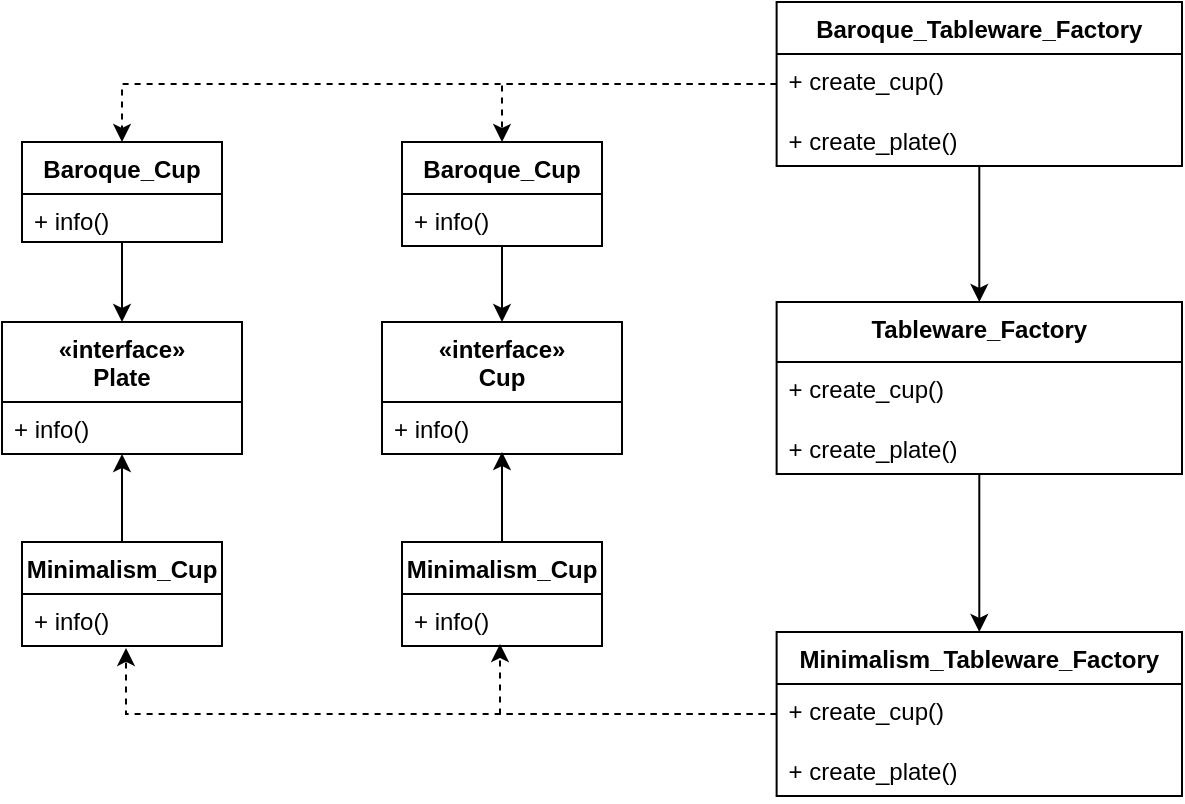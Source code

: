 <mxfile version="18.1.3" type="device" pages="19"><diagram id="PuG6A5P-a8ct57qrGHuj" name="Abstract_factory"><mxGraphModel dx="1662" dy="865" grid="1" gridSize="10" guides="1" tooltips="1" connect="1" arrows="1" fold="1" page="1" pageScale="1" pageWidth="827" pageHeight="1169" math="0" shadow="0"><root><mxCell id="9qaSE9xne-0CsOzu_zvz-0"/><mxCell id="9qaSE9xne-0CsOzu_zvz-1" parent="9qaSE9xne-0CsOzu_zvz-0"/><mxCell id="9qaSE9xne-0CsOzu_zvz-2" style="edgeStyle=orthogonalEdgeStyle;rounded=0;orthogonalLoop=1;jettySize=auto;html=1;entryX=0.5;entryY=0.962;entryDx=0;entryDy=0;entryPerimeter=0;" parent="9qaSE9xne-0CsOzu_zvz-1" source="9qaSE9xne-0CsOzu_zvz-3" target="9qaSE9xne-0CsOzu_zvz-17" edge="1"><mxGeometry relative="1" as="geometry"/></mxCell><mxCell id="9qaSE9xne-0CsOzu_zvz-3" value="Minimalism_Cup" style="swimlane;fontStyle=1;align=center;verticalAlign=top;childLayout=stackLayout;horizontal=1;startSize=26;horizontalStack=0;resizeParent=1;resizeParentMax=0;resizeLast=0;collapsible=1;marginBottom=0;" parent="9qaSE9xne-0CsOzu_zvz-1" vertex="1"><mxGeometry x="270" y="310" width="100" height="52" as="geometry"/></mxCell><mxCell id="9qaSE9xne-0CsOzu_zvz-4" value="+ info()" style="text;strokeColor=none;fillColor=none;align=left;verticalAlign=top;spacingLeft=4;spacingRight=4;overflow=hidden;rotatable=0;points=[[0,0.5],[1,0.5]];portConstraint=eastwest;" parent="9qaSE9xne-0CsOzu_zvz-3" vertex="1"><mxGeometry y="26" width="100" height="26" as="geometry"/></mxCell><mxCell id="9qaSE9xne-0CsOzu_zvz-5" style="edgeStyle=orthogonalEdgeStyle;rounded=0;orthogonalLoop=1;jettySize=auto;html=1;entryX=0.52;entryY=1.038;entryDx=0;entryDy=0;entryPerimeter=0;dashed=1;" parent="9qaSE9xne-0CsOzu_zvz-1" source="9qaSE9xne-0CsOzu_zvz-7" target="9qaSE9xne-0CsOzu_zvz-27" edge="1"><mxGeometry relative="1" as="geometry"/></mxCell><mxCell id="9qaSE9xne-0CsOzu_zvz-6" style="edgeStyle=orthogonalEdgeStyle;rounded=0;orthogonalLoop=1;jettySize=auto;html=1;entryX=0.49;entryY=0.962;entryDx=0;entryDy=0;entryPerimeter=0;dashed=1;" parent="9qaSE9xne-0CsOzu_zvz-1" source="9qaSE9xne-0CsOzu_zvz-7" target="9qaSE9xne-0CsOzu_zvz-4" edge="1"><mxGeometry relative="1" as="geometry"/></mxCell><mxCell id="9qaSE9xne-0CsOzu_zvz-7" value="Minimalism_Tableware_Factory" style="swimlane;fontStyle=1;align=center;verticalAlign=top;childLayout=stackLayout;horizontal=1;startSize=26;horizontalStack=0;resizeParent=1;resizeParentMax=0;resizeLast=0;collapsible=1;marginBottom=0;" parent="9qaSE9xne-0CsOzu_zvz-1" vertex="1"><mxGeometry x="457.31" y="355" width="202.69" height="82" as="geometry"/></mxCell><mxCell id="9qaSE9xne-0CsOzu_zvz-8" value="+ create_cup()" style="text;strokeColor=none;fillColor=none;align=left;verticalAlign=top;spacingLeft=4;spacingRight=4;overflow=hidden;rotatable=0;points=[[0,0.5],[1,0.5]];portConstraint=eastwest;" parent="9qaSE9xne-0CsOzu_zvz-7" vertex="1"><mxGeometry y="26" width="202.69" height="30" as="geometry"/></mxCell><mxCell id="9qaSE9xne-0CsOzu_zvz-9" value="+ create_plate()" style="text;strokeColor=none;fillColor=none;align=left;verticalAlign=top;spacingLeft=4;spacingRight=4;overflow=hidden;rotatable=0;points=[[0,0.5],[1,0.5]];portConstraint=eastwest;" parent="9qaSE9xne-0CsOzu_zvz-7" vertex="1"><mxGeometry y="56" width="202.69" height="26" as="geometry"/></mxCell><mxCell id="9qaSE9xne-0CsOzu_zvz-10" style="edgeStyle=orthogonalEdgeStyle;rounded=0;orthogonalLoop=1;jettySize=auto;html=1;entryX=0.5;entryY=0;entryDx=0;entryDy=0;" parent="9qaSE9xne-0CsOzu_zvz-1" source="9qaSE9xne-0CsOzu_zvz-13" target="9qaSE9xne-0CsOzu_zvz-19" edge="1"><mxGeometry relative="1" as="geometry"/></mxCell><mxCell id="9qaSE9xne-0CsOzu_zvz-11" style="edgeStyle=orthogonalEdgeStyle;rounded=0;orthogonalLoop=1;jettySize=auto;html=1;entryX=0.5;entryY=0;entryDx=0;entryDy=0;dashed=1;" parent="9qaSE9xne-0CsOzu_zvz-1" source="9qaSE9xne-0CsOzu_zvz-13" target="9qaSE9xne-0CsOzu_zvz-31" edge="1"><mxGeometry relative="1" as="geometry"/></mxCell><mxCell id="9qaSE9xne-0CsOzu_zvz-12" style="edgeStyle=orthogonalEdgeStyle;rounded=0;orthogonalLoop=1;jettySize=auto;html=1;entryX=0.5;entryY=0;entryDx=0;entryDy=0;dashed=1;" parent="9qaSE9xne-0CsOzu_zvz-1" source="9qaSE9xne-0CsOzu_zvz-13" target="9qaSE9xne-0CsOzu_zvz-23" edge="1"><mxGeometry relative="1" as="geometry"/></mxCell><mxCell id="9qaSE9xne-0CsOzu_zvz-13" value="Baroque_Tableware_Factory" style="swimlane;fontStyle=1;align=center;verticalAlign=top;childLayout=stackLayout;horizontal=1;startSize=26;horizontalStack=0;resizeParent=1;resizeParentMax=0;resizeLast=0;collapsible=1;marginBottom=0;" parent="9qaSE9xne-0CsOzu_zvz-1" vertex="1"><mxGeometry x="457.31" y="40" width="202.69" height="82" as="geometry"/></mxCell><mxCell id="9qaSE9xne-0CsOzu_zvz-14" value="+ create_cup()" style="text;strokeColor=none;fillColor=none;align=left;verticalAlign=top;spacingLeft=4;spacingRight=4;overflow=hidden;rotatable=0;points=[[0,0.5],[1,0.5]];portConstraint=eastwest;" parent="9qaSE9xne-0CsOzu_zvz-13" vertex="1"><mxGeometry y="26" width="202.69" height="30" as="geometry"/></mxCell><mxCell id="9qaSE9xne-0CsOzu_zvz-15" value="+ create_plate()" style="text;strokeColor=none;fillColor=none;align=left;verticalAlign=top;spacingLeft=4;spacingRight=4;overflow=hidden;rotatable=0;points=[[0,0.5],[1,0.5]];portConstraint=eastwest;" parent="9qaSE9xne-0CsOzu_zvz-13" vertex="1"><mxGeometry y="56" width="202.69" height="26" as="geometry"/></mxCell><mxCell id="9qaSE9xne-0CsOzu_zvz-16" value="«interface»&#10;Cup" style="swimlane;fontStyle=1;align=center;verticalAlign=top;childLayout=stackLayout;horizontal=1;startSize=40;horizontalStack=0;resizeParent=1;resizeParentMax=0;resizeLast=0;collapsible=1;marginBottom=0;" parent="9qaSE9xne-0CsOzu_zvz-1" vertex="1"><mxGeometry x="260" y="200" width="120" height="66" as="geometry"/></mxCell><mxCell id="9qaSE9xne-0CsOzu_zvz-17" value="+ info()" style="text;strokeColor=none;fillColor=none;align=left;verticalAlign=top;spacingLeft=4;spacingRight=4;overflow=hidden;rotatable=0;points=[[0,0.5],[1,0.5]];portConstraint=eastwest;" parent="9qaSE9xne-0CsOzu_zvz-16" vertex="1"><mxGeometry y="40" width="120" height="26" as="geometry"/></mxCell><mxCell id="9qaSE9xne-0CsOzu_zvz-18" style="edgeStyle=orthogonalEdgeStyle;rounded=0;orthogonalLoop=1;jettySize=auto;html=1;entryX=0.5;entryY=0;entryDx=0;entryDy=0;" parent="9qaSE9xne-0CsOzu_zvz-1" source="9qaSE9xne-0CsOzu_zvz-19" target="9qaSE9xne-0CsOzu_zvz-7" edge="1"><mxGeometry relative="1" as="geometry"/></mxCell><mxCell id="9qaSE9xne-0CsOzu_zvz-19" value="Tableware_Factory" style="swimlane;fontStyle=1;align=center;verticalAlign=top;childLayout=stackLayout;horizontal=1;startSize=30;horizontalStack=0;resizeParent=1;resizeParentMax=0;resizeLast=0;collapsible=1;marginBottom=0;" parent="9qaSE9xne-0CsOzu_zvz-1" vertex="1"><mxGeometry x="457.31" y="190" width="202.69" height="86" as="geometry"/></mxCell><mxCell id="9qaSE9xne-0CsOzu_zvz-20" value="+ create_cup()" style="text;strokeColor=none;fillColor=none;align=left;verticalAlign=top;spacingLeft=4;spacingRight=4;overflow=hidden;rotatable=0;points=[[0,0.5],[1,0.5]];portConstraint=eastwest;" parent="9qaSE9xne-0CsOzu_zvz-19" vertex="1"><mxGeometry y="30" width="202.69" height="30" as="geometry"/></mxCell><mxCell id="9qaSE9xne-0CsOzu_zvz-21" value="+ create_plate()" style="text;strokeColor=none;fillColor=none;align=left;verticalAlign=top;spacingLeft=4;spacingRight=4;overflow=hidden;rotatable=0;points=[[0,0.5],[1,0.5]];portConstraint=eastwest;" parent="9qaSE9xne-0CsOzu_zvz-19" vertex="1"><mxGeometry y="60" width="202.69" height="26" as="geometry"/></mxCell><mxCell id="9qaSE9xne-0CsOzu_zvz-22" style="edgeStyle=orthogonalEdgeStyle;rounded=0;orthogonalLoop=1;jettySize=auto;html=1;entryX=0.5;entryY=0;entryDx=0;entryDy=0;" parent="9qaSE9xne-0CsOzu_zvz-1" source="9qaSE9xne-0CsOzu_zvz-23" target="9qaSE9xne-0CsOzu_zvz-16" edge="1"><mxGeometry relative="1" as="geometry"/></mxCell><mxCell id="9qaSE9xne-0CsOzu_zvz-23" value="Baroque_Cup" style="swimlane;fontStyle=1;align=center;verticalAlign=top;childLayout=stackLayout;horizontal=1;startSize=26;horizontalStack=0;resizeParent=1;resizeParentMax=0;resizeLast=0;collapsible=1;marginBottom=0;" parent="9qaSE9xne-0CsOzu_zvz-1" vertex="1"><mxGeometry x="270" y="110" width="100" height="52" as="geometry"/></mxCell><mxCell id="9qaSE9xne-0CsOzu_zvz-24" value="+ info()" style="text;strokeColor=none;fillColor=none;align=left;verticalAlign=top;spacingLeft=4;spacingRight=4;overflow=hidden;rotatable=0;points=[[0,0.5],[1,0.5]];portConstraint=eastwest;" parent="9qaSE9xne-0CsOzu_zvz-23" vertex="1"><mxGeometry y="26" width="100" height="26" as="geometry"/></mxCell><mxCell id="9qaSE9xne-0CsOzu_zvz-25" style="edgeStyle=orthogonalEdgeStyle;rounded=0;orthogonalLoop=1;jettySize=auto;html=1;entryX=0.5;entryY=1;entryDx=0;entryDy=0;entryPerimeter=0;" parent="9qaSE9xne-0CsOzu_zvz-1" source="9qaSE9xne-0CsOzu_zvz-26" target="9qaSE9xne-0CsOzu_zvz-29" edge="1"><mxGeometry relative="1" as="geometry"><mxPoint x="120" y="290" as="targetPoint"/></mxGeometry></mxCell><mxCell id="9qaSE9xne-0CsOzu_zvz-26" value="Minimalism_Cup" style="swimlane;fontStyle=1;align=center;verticalAlign=top;childLayout=stackLayout;horizontal=1;startSize=26;horizontalStack=0;resizeParent=1;resizeParentMax=0;resizeLast=0;collapsible=1;marginBottom=0;" parent="9qaSE9xne-0CsOzu_zvz-1" vertex="1"><mxGeometry x="80" y="310" width="100" height="52" as="geometry"/></mxCell><mxCell id="9qaSE9xne-0CsOzu_zvz-27" value="+ info()" style="text;strokeColor=none;fillColor=none;align=left;verticalAlign=top;spacingLeft=4;spacingRight=4;overflow=hidden;rotatable=0;points=[[0,0.5],[1,0.5]];portConstraint=eastwest;" parent="9qaSE9xne-0CsOzu_zvz-26" vertex="1"><mxGeometry y="26" width="100" height="26" as="geometry"/></mxCell><mxCell id="9qaSE9xne-0CsOzu_zvz-28" value="«interface»&#10;Plate" style="swimlane;fontStyle=1;align=center;verticalAlign=top;childLayout=stackLayout;horizontal=1;startSize=40;horizontalStack=0;resizeParent=1;resizeParentMax=0;resizeLast=0;collapsible=1;marginBottom=0;" parent="9qaSE9xne-0CsOzu_zvz-1" vertex="1"><mxGeometry x="70" y="200" width="120" height="66" as="geometry"/></mxCell><mxCell id="9qaSE9xne-0CsOzu_zvz-29" value="+ info()" style="text;strokeColor=none;fillColor=none;align=left;verticalAlign=top;spacingLeft=4;spacingRight=4;overflow=hidden;rotatable=0;points=[[0,0.5],[1,0.5]];portConstraint=eastwest;" parent="9qaSE9xne-0CsOzu_zvz-28" vertex="1"><mxGeometry y="40" width="120" height="26" as="geometry"/></mxCell><mxCell id="9qaSE9xne-0CsOzu_zvz-30" style="edgeStyle=orthogonalEdgeStyle;rounded=0;orthogonalLoop=1;jettySize=auto;html=1;entryX=0.5;entryY=0;entryDx=0;entryDy=0;" parent="9qaSE9xne-0CsOzu_zvz-1" source="9qaSE9xne-0CsOzu_zvz-31" target="9qaSE9xne-0CsOzu_zvz-28" edge="1"><mxGeometry relative="1" as="geometry"/></mxCell><mxCell id="9qaSE9xne-0CsOzu_zvz-31" value="Baroque_Cup" style="swimlane;fontStyle=1;align=center;verticalAlign=top;childLayout=stackLayout;horizontal=1;startSize=26;horizontalStack=0;resizeParent=1;resizeParentMax=0;resizeLast=0;collapsible=1;marginBottom=0;" parent="9qaSE9xne-0CsOzu_zvz-1" vertex="1"><mxGeometry x="80" y="110" width="100" height="50" as="geometry"/></mxCell><mxCell id="9qaSE9xne-0CsOzu_zvz-32" value="+ info()" style="text;strokeColor=none;fillColor=none;align=left;verticalAlign=top;spacingLeft=4;spacingRight=4;overflow=hidden;rotatable=0;points=[[0,0.5],[1,0.5]];portConstraint=eastwest;" parent="9qaSE9xne-0CsOzu_zvz-31" vertex="1"><mxGeometry y="26" width="100" height="24" as="geometry"/></mxCell></root></mxGraphModel></diagram><diagram id="BNucORxicG3nX8mPnBQx" name="Factory_method"><mxGraphModel dx="1086" dy="806" grid="1" gridSize="10" guides="1" tooltips="1" connect="1" arrows="1" fold="1" page="1" pageScale="1" pageWidth="827" pageHeight="1169" math="0" shadow="0"><root><mxCell id="6F1XrRmJ-y_s2SpeTyXF-0"/><mxCell id="6F1XrRmJ-y_s2SpeTyXF-1" parent="6F1XrRmJ-y_s2SpeTyXF-0"/></root></mxGraphModel></diagram><diagram id="ZgQ-PITSCYBv7Ck9xSA9" name="Builder"><mxGraphModel dx="1015" dy="792" grid="1" gridSize="10" guides="1" tooltips="1" connect="1" arrows="1" fold="1" page="1" pageScale="1" pageWidth="827" pageHeight="1169" math="0" shadow="0"><root><mxCell id="1quNszjff3OiOZreqQZ1-0"/><mxCell id="1quNszjff3OiOZreqQZ1-1" parent="1quNszjff3OiOZreqQZ1-0"/><mxCell id="3SIz_viV_abef8MUe-Yh-0" value="Bicycle" style="swimlane;fontStyle=2;align=center;verticalAlign=top;childLayout=stackLayout;horizontal=1;startSize=26;horizontalStack=0;resizeParent=1;resizeLast=0;collapsible=1;marginBottom=0;rounded=0;shadow=0;strokeWidth=1;" parent="1quNszjff3OiOZreqQZ1-1" vertex="1"><mxGeometry x="450" y="660" width="160" height="200" as="geometry"><mxRectangle x="230" y="140" width="160" height="26" as="alternateBounds"/></mxGeometry></mxCell><mxCell id="3SIz_viV_abef8MUe-Yh-1" value="+ wheels" style="text;align=left;verticalAlign=top;spacingLeft=4;spacingRight=4;overflow=hidden;rotatable=0;points=[[0,0.5],[1,0.5]];portConstraint=eastwest;" parent="3SIz_viV_abef8MUe-Yh-0" vertex="1"><mxGeometry y="26" width="160" height="26" as="geometry"/></mxCell><mxCell id="3SIz_viV_abef8MUe-Yh-2" value="+ wheels_diameter" style="text;align=left;verticalAlign=top;spacingLeft=4;spacingRight=4;overflow=hidden;rotatable=0;points=[[0,0.5],[1,0.5]];portConstraint=eastwest;" parent="3SIz_viV_abef8MUe-Yh-0" vertex="1"><mxGeometry y="52" width="160" height="26" as="geometry"/></mxCell><mxCell id="3SIz_viV_abef8MUe-Yh-3" value="+ shock_absorbers" style="text;align=left;verticalAlign=top;spacingLeft=4;spacingRight=4;overflow=hidden;rotatable=0;points=[[0,0.5],[1,0.5]];portConstraint=eastwest;" parent="3SIz_viV_abef8MUe-Yh-0" vertex="1"><mxGeometry y="78" width="160" height="26" as="geometry"/></mxCell><mxCell id="3SIz_viV_abef8MUe-Yh-4" value="+ brakes" style="text;align=left;verticalAlign=top;spacingLeft=4;spacingRight=4;overflow=hidden;rotatable=0;points=[[0,0.5],[1,0.5]];portConstraint=eastwest;" parent="3SIz_viV_abef8MUe-Yh-0" vertex="1"><mxGeometry y="104" width="160" height="26" as="geometry"/></mxCell><mxCell id="3SIz_viV_abef8MUe-Yh-5" value="" style="line;html=1;strokeWidth=1;align=left;verticalAlign=middle;spacingTop=-1;spacingLeft=3;spacingRight=3;rotatable=0;labelPosition=right;points=[];portConstraint=eastwest;" parent="3SIz_viV_abef8MUe-Yh-0" vertex="1"><mxGeometry y="130" width="160" height="8" as="geometry"/></mxCell><mxCell id="3SIz_viV_abef8MUe-Yh-6" value="+ __init__()" style="text;align=left;verticalAlign=top;spacingLeft=4;spacingRight=4;overflow=hidden;rotatable=0;points=[[0,0.5],[1,0.5]];portConstraint=eastwest;" parent="3SIz_viV_abef8MUe-Yh-0" vertex="1"><mxGeometry y="138" width="160" height="26" as="geometry"/></mxCell><mxCell id="3SIz_viV_abef8MUe-Yh-7" value="+ __str__()" style="text;align=left;verticalAlign=top;spacingLeft=4;spacingRight=4;overflow=hidden;rotatable=0;points=[[0,0.5],[1,0.5]];portConstraint=eastwest;" parent="3SIz_viV_abef8MUe-Yh-0" vertex="1"><mxGeometry y="164" width="160" height="26" as="geometry"/></mxCell><mxCell id="3SIz_viV_abef8MUe-Yh-8" value="Builder" style="swimlane;fontStyle=2;align=center;verticalAlign=top;childLayout=stackLayout;horizontal=1;startSize=26;horizontalStack=0;resizeParent=1;resizeLast=0;collapsible=1;marginBottom=0;rounded=0;shadow=0;strokeWidth=1;" parent="1quNszjff3OiOZreqQZ1-1" vertex="1"><mxGeometry x="650" y="170" width="160" height="160" as="geometry"><mxRectangle x="230" y="140" width="160" height="26" as="alternateBounds"/></mxGeometry></mxCell><mxCell id="3SIz_viV_abef8MUe-Yh-9" value="+set_wheels()" style="text;align=left;verticalAlign=top;spacingLeft=4;spacingRight=4;overflow=hidden;rotatable=0;points=[[0,0.5],[1,0.5]];portConstraint=eastwest;" parent="3SIz_viV_abef8MUe-Yh-8" vertex="1"><mxGeometry y="26" width="160" height="26" as="geometry"/></mxCell><mxCell id="3SIz_viV_abef8MUe-Yh-10" value="+set_wheels_diameter()" style="text;align=left;verticalAlign=top;spacingLeft=4;spacingRight=4;overflow=hidden;rotatable=0;points=[[0,0.5],[1,0.5]];portConstraint=eastwest;" parent="3SIz_viV_abef8MUe-Yh-8" vertex="1"><mxGeometry y="52" width="160" height="26" as="geometry"/></mxCell><mxCell id="3SIz_viV_abef8MUe-Yh-11" value="+set_shock_absorbers()" style="text;align=left;verticalAlign=top;spacingLeft=4;spacingRight=4;overflow=hidden;rotatable=0;points=[[0,0.5],[1,0.5]];portConstraint=eastwest;" parent="3SIz_viV_abef8MUe-Yh-8" vertex="1"><mxGeometry y="78" width="160" height="26" as="geometry"/></mxCell><mxCell id="3SIz_viV_abef8MUe-Yh-12" value="+set_brakes()" style="text;align=left;verticalAlign=top;spacingLeft=4;spacingRight=4;overflow=hidden;rotatable=0;points=[[0,0.5],[1,0.5]];portConstraint=eastwest;" parent="3SIz_viV_abef8MUe-Yh-8" vertex="1"><mxGeometry y="104" width="160" height="26" as="geometry"/></mxCell><mxCell id="3SIz_viV_abef8MUe-Yh-13" value="+get_bicycle()" style="text;align=left;verticalAlign=top;spacingLeft=4;spacingRight=4;overflow=hidden;rotatable=0;points=[[0,0.5],[1,0.5]];portConstraint=eastwest;" parent="3SIz_viV_abef8MUe-Yh-8" vertex="1"><mxGeometry y="130" width="160" height="26" as="geometry"/></mxCell><mxCell id="3SIz_viV_abef8MUe-Yh-14" style="rounded=0;orthogonalLoop=1;jettySize=auto;html=1;entryX=0.5;entryY=1;entryDx=0;entryDy=0;edgeStyle=elbowEdgeStyle;elbow=vertical;dashed=1;endArrow=block;endFill=0;" parent="1quNszjff3OiOZreqQZ1-1" source="3SIz_viV_abef8MUe-Yh-16" target="3SIz_viV_abef8MUe-Yh-8" edge="1"><mxGeometry relative="1" as="geometry"><Array as="points"><mxPoint x="810" y="380"/></Array></mxGeometry></mxCell><mxCell id="3SIz_viV_abef8MUe-Yh-15" style="edgeStyle=orthogonalEdgeStyle;rounded=0;orthogonalLoop=1;jettySize=auto;html=1;exitX=0.5;exitY=1;exitDx=0;exitDy=0;entryX=0.5;entryY=0;entryDx=0;entryDy=0;endArrow=classic;endFill=1;" parent="1quNszjff3OiOZreqQZ1-1" source="3SIz_viV_abef8MUe-Yh-16" target="3SIz_viV_abef8MUe-Yh-53" edge="1"><mxGeometry relative="1" as="geometry"/></mxCell><mxCell id="3SIz_viV_abef8MUe-Yh-16" value="Kids_Bicycle_Builder" style="swimlane;fontStyle=2;align=center;verticalAlign=top;childLayout=stackLayout;horizontal=1;startSize=26;horizontalStack=0;resizeParent=1;resizeLast=0;collapsible=1;marginBottom=0;rounded=0;shadow=0;strokeWidth=1;" parent="1quNszjff3OiOZreqQZ1-1" vertex="1"><mxGeometry x="850" y="430" width="160" height="160" as="geometry"><mxRectangle x="230" y="140" width="160" height="26" as="alternateBounds"/></mxGeometry></mxCell><mxCell id="3SIz_viV_abef8MUe-Yh-17" value="+set_wheels()" style="text;align=left;verticalAlign=top;spacingLeft=4;spacingRight=4;overflow=hidden;rotatable=0;points=[[0,0.5],[1,0.5]];portConstraint=eastwest;" parent="3SIz_viV_abef8MUe-Yh-16" vertex="1"><mxGeometry y="26" width="160" height="26" as="geometry"/></mxCell><mxCell id="3SIz_viV_abef8MUe-Yh-18" value="+set_wheels_diameter()" style="text;align=left;verticalAlign=top;spacingLeft=4;spacingRight=4;overflow=hidden;rotatable=0;points=[[0,0.5],[1,0.5]];portConstraint=eastwest;" parent="3SIz_viV_abef8MUe-Yh-16" vertex="1"><mxGeometry y="52" width="160" height="26" as="geometry"/></mxCell><mxCell id="3SIz_viV_abef8MUe-Yh-19" value="+set_shock_absorbers()" style="text;align=left;verticalAlign=top;spacingLeft=4;spacingRight=4;overflow=hidden;rotatable=0;points=[[0,0.5],[1,0.5]];portConstraint=eastwest;" parent="3SIz_viV_abef8MUe-Yh-16" vertex="1"><mxGeometry y="78" width="160" height="26" as="geometry"/></mxCell><mxCell id="3SIz_viV_abef8MUe-Yh-20" value="+set_brakes()" style="text;align=left;verticalAlign=top;spacingLeft=4;spacingRight=4;overflow=hidden;rotatable=0;points=[[0,0.5],[1,0.5]];portConstraint=eastwest;" parent="3SIz_viV_abef8MUe-Yh-16" vertex="1"><mxGeometry y="104" width="160" height="26" as="geometry"/></mxCell><mxCell id="3SIz_viV_abef8MUe-Yh-21" value="+get_bicycle()" style="text;align=left;verticalAlign=top;spacingLeft=4;spacingRight=4;overflow=hidden;rotatable=0;points=[[0,0.5],[1,0.5]];portConstraint=eastwest;" parent="3SIz_viV_abef8MUe-Yh-16" vertex="1"><mxGeometry y="130" width="160" height="26" as="geometry"/></mxCell><mxCell id="3SIz_viV_abef8MUe-Yh-22" style="edgeStyle=orthogonalEdgeStyle;rounded=0;orthogonalLoop=1;jettySize=auto;html=1;entryX=0.5;entryY=1;entryDx=0;entryDy=0;dashed=1;endArrow=block;endFill=0;" parent="1quNszjff3OiOZreqQZ1-1" source="3SIz_viV_abef8MUe-Yh-23" target="3SIz_viV_abef8MUe-Yh-8" edge="1"><mxGeometry relative="1" as="geometry"/></mxCell><mxCell id="3SIz_viV_abef8MUe-Yh-23" value="Mountain_Bicycle_Builder" style="swimlane;fontStyle=2;align=center;verticalAlign=top;childLayout=stackLayout;horizontal=1;startSize=26;horizontalStack=0;resizeParent=1;resizeLast=0;collapsible=1;marginBottom=0;rounded=0;shadow=0;strokeWidth=1;" parent="1quNszjff3OiOZreqQZ1-1" vertex="1"><mxGeometry x="650" y="430" width="160" height="160" as="geometry"><mxRectangle x="230" y="140" width="160" height="26" as="alternateBounds"/></mxGeometry></mxCell><mxCell id="3SIz_viV_abef8MUe-Yh-24" value="+set_wheels()" style="text;align=left;verticalAlign=top;spacingLeft=4;spacingRight=4;overflow=hidden;rotatable=0;points=[[0,0.5],[1,0.5]];portConstraint=eastwest;" parent="3SIz_viV_abef8MUe-Yh-23" vertex="1"><mxGeometry y="26" width="160" height="26" as="geometry"/></mxCell><mxCell id="3SIz_viV_abef8MUe-Yh-25" value="+set_wheels_diameter()" style="text;align=left;verticalAlign=top;spacingLeft=4;spacingRight=4;overflow=hidden;rotatable=0;points=[[0,0.5],[1,0.5]];portConstraint=eastwest;" parent="3SIz_viV_abef8MUe-Yh-23" vertex="1"><mxGeometry y="52" width="160" height="26" as="geometry"/></mxCell><mxCell id="3SIz_viV_abef8MUe-Yh-26" value="+set_shock_absorbers()" style="text;align=left;verticalAlign=top;spacingLeft=4;spacingRight=4;overflow=hidden;rotatable=0;points=[[0,0.5],[1,0.5]];portConstraint=eastwest;" parent="3SIz_viV_abef8MUe-Yh-23" vertex="1"><mxGeometry y="78" width="160" height="26" as="geometry"/></mxCell><mxCell id="3SIz_viV_abef8MUe-Yh-27" value="+set_brakes()" style="text;align=left;verticalAlign=top;spacingLeft=4;spacingRight=4;overflow=hidden;rotatable=0;points=[[0,0.5],[1,0.5]];portConstraint=eastwest;" parent="3SIz_viV_abef8MUe-Yh-23" vertex="1"><mxGeometry y="104" width="160" height="26" as="geometry"/></mxCell><mxCell id="3SIz_viV_abef8MUe-Yh-28" value="+get_bicycle()" style="text;align=left;verticalAlign=top;spacingLeft=4;spacingRight=4;overflow=hidden;rotatable=0;points=[[0,0.5],[1,0.5]];portConstraint=eastwest;" parent="3SIz_viV_abef8MUe-Yh-23" vertex="1"><mxGeometry y="130" width="160" height="26" as="geometry"/></mxCell><mxCell id="3SIz_viV_abef8MUe-Yh-29" style="edgeStyle=orthogonalEdgeStyle;rounded=0;orthogonalLoop=1;jettySize=auto;html=1;entryX=0.5;entryY=1;entryDx=0;entryDy=0;dashed=1;endArrow=block;endFill=0;" parent="1quNszjff3OiOZreqQZ1-1" source="3SIz_viV_abef8MUe-Yh-31" target="3SIz_viV_abef8MUe-Yh-8" edge="1"><mxGeometry relative="1" as="geometry"><Array as="points"><mxPoint x="530" y="380"/><mxPoint x="730" y="380"/></Array></mxGeometry></mxCell><mxCell id="3SIz_viV_abef8MUe-Yh-30" style="edgeStyle=orthogonalEdgeStyle;rounded=0;orthogonalLoop=1;jettySize=auto;html=1;exitX=0.5;exitY=1;exitDx=0;exitDy=0;entryX=0.5;entryY=0;entryDx=0;entryDy=0;endArrow=classic;endFill=1;" parent="1quNszjff3OiOZreqQZ1-1" source="3SIz_viV_abef8MUe-Yh-31" target="3SIz_viV_abef8MUe-Yh-0" edge="1"><mxGeometry relative="1" as="geometry"/></mxCell><mxCell id="3SIz_viV_abef8MUe-Yh-31" value="Cross_Bicycle_Builder" style="swimlane;fontStyle=2;align=center;verticalAlign=top;childLayout=stackLayout;horizontal=1;startSize=26;horizontalStack=0;resizeParent=1;resizeLast=0;collapsible=1;marginBottom=0;rounded=0;shadow=0;strokeWidth=1;" parent="1quNszjff3OiOZreqQZ1-1" vertex="1"><mxGeometry x="450" y="430" width="160" height="160" as="geometry"><mxRectangle x="230" y="140" width="160" height="26" as="alternateBounds"/></mxGeometry></mxCell><mxCell id="3SIz_viV_abef8MUe-Yh-32" value="+set_wheels()" style="text;align=left;verticalAlign=top;spacingLeft=4;spacingRight=4;overflow=hidden;rotatable=0;points=[[0,0.5],[1,0.5]];portConstraint=eastwest;" parent="3SIz_viV_abef8MUe-Yh-31" vertex="1"><mxGeometry y="26" width="160" height="26" as="geometry"/></mxCell><mxCell id="3SIz_viV_abef8MUe-Yh-33" value="+set_wheels_diameter()" style="text;align=left;verticalAlign=top;spacingLeft=4;spacingRight=4;overflow=hidden;rotatable=0;points=[[0,0.5],[1,0.5]];portConstraint=eastwest;" parent="3SIz_viV_abef8MUe-Yh-31" vertex="1"><mxGeometry y="52" width="160" height="26" as="geometry"/></mxCell><mxCell id="3SIz_viV_abef8MUe-Yh-34" value="+set_shock_absorbers()" style="text;align=left;verticalAlign=top;spacingLeft=4;spacingRight=4;overflow=hidden;rotatable=0;points=[[0,0.5],[1,0.5]];portConstraint=eastwest;" parent="3SIz_viV_abef8MUe-Yh-31" vertex="1"><mxGeometry y="78" width="160" height="26" as="geometry"/></mxCell><mxCell id="3SIz_viV_abef8MUe-Yh-35" value="+set_brakes()" style="text;align=left;verticalAlign=top;spacingLeft=4;spacingRight=4;overflow=hidden;rotatable=0;points=[[0,0.5],[1,0.5]];portConstraint=eastwest;" parent="3SIz_viV_abef8MUe-Yh-31" vertex="1"><mxGeometry y="104" width="160" height="26" as="geometry"/></mxCell><mxCell id="3SIz_viV_abef8MUe-Yh-36" value="+get_bicycle()" style="text;align=left;verticalAlign=top;spacingLeft=4;spacingRight=4;overflow=hidden;rotatable=0;points=[[0,0.5],[1,0.5]];portConstraint=eastwest;" parent="3SIz_viV_abef8MUe-Yh-31" vertex="1"><mxGeometry y="130" width="160" height="26" as="geometry"/></mxCell><mxCell id="3SIz_viV_abef8MUe-Yh-37" value="Director" style="swimlane;fontStyle=2;align=center;verticalAlign=top;childLayout=stackLayout;horizontal=1;startSize=26;horizontalStack=0;resizeParent=1;resizeLast=0;collapsible=1;marginBottom=0;rounded=0;shadow=0;strokeWidth=1;" parent="1quNszjff3OiOZreqQZ1-1" vertex="1"><mxGeometry x="900" y="160" width="160" height="138" as="geometry"><mxRectangle x="230" y="140" width="160" height="26" as="alternateBounds"/></mxGeometry></mxCell><mxCell id="3SIz_viV_abef8MUe-Yh-38" value="+ builder: Builder" style="text;align=left;verticalAlign=top;spacingLeft=4;spacingRight=4;overflow=hidden;rotatable=0;points=[[0,0.5],[1,0.5]];portConstraint=eastwest;" parent="3SIz_viV_abef8MUe-Yh-37" vertex="1"><mxGeometry y="26" width="160" height="26" as="geometry"/></mxCell><mxCell id="3SIz_viV_abef8MUe-Yh-39" value="" style="line;strokeWidth=1;fillColor=none;align=left;verticalAlign=middle;spacingTop=-1;spacingLeft=3;spacingRight=3;rotatable=0;labelPosition=right;points=[];portConstraint=eastwest;" parent="3SIz_viV_abef8MUe-Yh-37" vertex="1"><mxGeometry y="52" width="160" height="8" as="geometry"/></mxCell><mxCell id="3SIz_viV_abef8MUe-Yh-40" value="+__init__()" style="text;align=left;verticalAlign=top;spacingLeft=4;spacingRight=4;overflow=hidden;rotatable=0;points=[[0,0.5],[1,0.5]];portConstraint=eastwest;" parent="3SIz_viV_abef8MUe-Yh-37" vertex="1"><mxGeometry y="60" width="160" height="26" as="geometry"/></mxCell><mxCell id="3SIz_viV_abef8MUe-Yh-41" value="+set_builder()" style="text;align=left;verticalAlign=top;spacingLeft=4;spacingRight=4;overflow=hidden;rotatable=0;points=[[0,0.5],[1,0.5]];portConstraint=eastwest;" parent="3SIz_viV_abef8MUe-Yh-37" vertex="1"><mxGeometry y="86" width="160" height="26" as="geometry"/></mxCell><mxCell id="3SIz_viV_abef8MUe-Yh-42" value="+make_bicycle()" style="text;align=left;verticalAlign=top;spacingLeft=4;spacingRight=4;overflow=hidden;rotatable=0;points=[[0,0.5],[1,0.5]];portConstraint=eastwest;" parent="3SIz_viV_abef8MUe-Yh-37" vertex="1"><mxGeometry y="112" width="160" height="26" as="geometry"/></mxCell><mxCell id="3SIz_viV_abef8MUe-Yh-43" style="edgeStyle=orthogonalEdgeStyle;rounded=0;orthogonalLoop=1;jettySize=auto;elbow=vertical;html=1;exitX=0;exitY=0.5;exitDx=0;exitDy=0;" parent="1quNszjff3OiOZreqQZ1-1" source="3SIz_viV_abef8MUe-Yh-38" target="3SIz_viV_abef8MUe-Yh-8" edge="1"><mxGeometry relative="1" as="geometry"><Array as="points"><mxPoint x="875" y="199"/><mxPoint x="875" y="170"/></Array></mxGeometry></mxCell><mxCell id="3SIz_viV_abef8MUe-Yh-44" style="edgeStyle=orthogonalEdgeStyle;rounded=0;orthogonalLoop=1;jettySize=auto;html=1;exitX=0.5;exitY=1;exitDx=0;exitDy=0;endArrow=classic;endFill=1;entryX=0.5;entryY=0;entryDx=0;entryDy=0;" parent="1quNszjff3OiOZreqQZ1-1" source="3SIz_viV_abef8MUe-Yh-23" target="3SIz_viV_abef8MUe-Yh-45" edge="1"><mxGeometry relative="1" as="geometry"><mxPoint x="540" y="600" as="sourcePoint"/><mxPoint x="730" y="650" as="targetPoint"/><Array as="points"/></mxGeometry></mxCell><mxCell id="3SIz_viV_abef8MUe-Yh-45" value="Bicycle" style="swimlane;fontStyle=2;align=center;verticalAlign=top;childLayout=stackLayout;horizontal=1;startSize=26;horizontalStack=0;resizeParent=1;resizeLast=0;collapsible=1;marginBottom=0;rounded=0;shadow=0;strokeWidth=1;" parent="1quNszjff3OiOZreqQZ1-1" vertex="1"><mxGeometry x="650" y="660" width="160" height="200" as="geometry"><mxRectangle x="230" y="140" width="160" height="26" as="alternateBounds"/></mxGeometry></mxCell><mxCell id="3SIz_viV_abef8MUe-Yh-46" value="+ wheels" style="text;align=left;verticalAlign=top;spacingLeft=4;spacingRight=4;overflow=hidden;rotatable=0;points=[[0,0.5],[1,0.5]];portConstraint=eastwest;" parent="3SIz_viV_abef8MUe-Yh-45" vertex="1"><mxGeometry y="26" width="160" height="26" as="geometry"/></mxCell><mxCell id="3SIz_viV_abef8MUe-Yh-47" value="+ wheels_diameter" style="text;align=left;verticalAlign=top;spacingLeft=4;spacingRight=4;overflow=hidden;rotatable=0;points=[[0,0.5],[1,0.5]];portConstraint=eastwest;" parent="3SIz_viV_abef8MUe-Yh-45" vertex="1"><mxGeometry y="52" width="160" height="26" as="geometry"/></mxCell><mxCell id="3SIz_viV_abef8MUe-Yh-48" value="+ shock_absorbers" style="text;align=left;verticalAlign=top;spacingLeft=4;spacingRight=4;overflow=hidden;rotatable=0;points=[[0,0.5],[1,0.5]];portConstraint=eastwest;" parent="3SIz_viV_abef8MUe-Yh-45" vertex="1"><mxGeometry y="78" width="160" height="26" as="geometry"/></mxCell><mxCell id="3SIz_viV_abef8MUe-Yh-49" value="+ brakes" style="text;align=left;verticalAlign=top;spacingLeft=4;spacingRight=4;overflow=hidden;rotatable=0;points=[[0,0.5],[1,0.5]];portConstraint=eastwest;" parent="3SIz_viV_abef8MUe-Yh-45" vertex="1"><mxGeometry y="104" width="160" height="26" as="geometry"/></mxCell><mxCell id="3SIz_viV_abef8MUe-Yh-50" value="" style="line;html=1;strokeWidth=1;align=left;verticalAlign=middle;spacingTop=-1;spacingLeft=3;spacingRight=3;rotatable=0;labelPosition=right;points=[];portConstraint=eastwest;" parent="3SIz_viV_abef8MUe-Yh-45" vertex="1"><mxGeometry y="130" width="160" height="8" as="geometry"/></mxCell><mxCell id="3SIz_viV_abef8MUe-Yh-51" value="+ __init__()" style="text;align=left;verticalAlign=top;spacingLeft=4;spacingRight=4;overflow=hidden;rotatable=0;points=[[0,0.5],[1,0.5]];portConstraint=eastwest;" parent="3SIz_viV_abef8MUe-Yh-45" vertex="1"><mxGeometry y="138" width="160" height="26" as="geometry"/></mxCell><mxCell id="3SIz_viV_abef8MUe-Yh-52" value="+ __str__()" style="text;align=left;verticalAlign=top;spacingLeft=4;spacingRight=4;overflow=hidden;rotatable=0;points=[[0,0.5],[1,0.5]];portConstraint=eastwest;" parent="3SIz_viV_abef8MUe-Yh-45" vertex="1"><mxGeometry y="164" width="160" height="26" as="geometry"/></mxCell><mxCell id="3SIz_viV_abef8MUe-Yh-53" value="Bicycle" style="swimlane;fontStyle=2;align=center;verticalAlign=top;childLayout=stackLayout;horizontal=1;startSize=26;horizontalStack=0;resizeParent=1;resizeLast=0;collapsible=1;marginBottom=0;rounded=0;shadow=0;strokeWidth=1;" parent="1quNszjff3OiOZreqQZ1-1" vertex="1"><mxGeometry x="850" y="660" width="160" height="200" as="geometry"><mxRectangle x="230" y="140" width="160" height="26" as="alternateBounds"/></mxGeometry></mxCell><mxCell id="3SIz_viV_abef8MUe-Yh-54" value="+ wheels" style="text;align=left;verticalAlign=top;spacingLeft=4;spacingRight=4;overflow=hidden;rotatable=0;points=[[0,0.5],[1,0.5]];portConstraint=eastwest;" parent="3SIz_viV_abef8MUe-Yh-53" vertex="1"><mxGeometry y="26" width="160" height="26" as="geometry"/></mxCell><mxCell id="3SIz_viV_abef8MUe-Yh-55" value="+ wheels_diameter" style="text;align=left;verticalAlign=top;spacingLeft=4;spacingRight=4;overflow=hidden;rotatable=0;points=[[0,0.5],[1,0.5]];portConstraint=eastwest;" parent="3SIz_viV_abef8MUe-Yh-53" vertex="1"><mxGeometry y="52" width="160" height="26" as="geometry"/></mxCell><mxCell id="3SIz_viV_abef8MUe-Yh-56" value="+ shock_absorbers" style="text;align=left;verticalAlign=top;spacingLeft=4;spacingRight=4;overflow=hidden;rotatable=0;points=[[0,0.5],[1,0.5]];portConstraint=eastwest;" parent="3SIz_viV_abef8MUe-Yh-53" vertex="1"><mxGeometry y="78" width="160" height="26" as="geometry"/></mxCell><mxCell id="3SIz_viV_abef8MUe-Yh-57" value="+ brakes" style="text;align=left;verticalAlign=top;spacingLeft=4;spacingRight=4;overflow=hidden;rotatable=0;points=[[0,0.5],[1,0.5]];portConstraint=eastwest;" parent="3SIz_viV_abef8MUe-Yh-53" vertex="1"><mxGeometry y="104" width="160" height="26" as="geometry"/></mxCell><mxCell id="3SIz_viV_abef8MUe-Yh-58" value="" style="line;html=1;strokeWidth=1;align=left;verticalAlign=middle;spacingTop=-1;spacingLeft=3;spacingRight=3;rotatable=0;labelPosition=right;points=[];portConstraint=eastwest;" parent="3SIz_viV_abef8MUe-Yh-53" vertex="1"><mxGeometry y="130" width="160" height="8" as="geometry"/></mxCell><mxCell id="3SIz_viV_abef8MUe-Yh-59" value="+ __init__()" style="text;align=left;verticalAlign=top;spacingLeft=4;spacingRight=4;overflow=hidden;rotatable=0;points=[[0,0.5],[1,0.5]];portConstraint=eastwest;" parent="3SIz_viV_abef8MUe-Yh-53" vertex="1"><mxGeometry y="138" width="160" height="26" as="geometry"/></mxCell><mxCell id="3SIz_viV_abef8MUe-Yh-60" value="+ __str__()" style="text;align=left;verticalAlign=top;spacingLeft=4;spacingRight=4;overflow=hidden;rotatable=0;points=[[0,0.5],[1,0.5]];portConstraint=eastwest;" parent="3SIz_viV_abef8MUe-Yh-53" vertex="1"><mxGeometry y="164" width="160" height="26" as="geometry"/></mxCell><mxCell id="3SIz_viV_abef8MUe-Yh-61" style="edgeStyle=orthogonalEdgeStyle;rounded=0;orthogonalLoop=1;jettySize=auto;html=1;entryX=0.5;entryY=0;entryDx=0;entryDy=0;" parent="1quNszjff3OiOZreqQZ1-1" source="3SIz_viV_abef8MUe-Yh-63" target="3SIz_viV_abef8MUe-Yh-37" edge="1"><mxGeometry relative="1" as="geometry"/></mxCell><mxCell id="3SIz_viV_abef8MUe-Yh-62" style="edgeStyle=orthogonalEdgeStyle;rounded=0;orthogonalLoop=1;jettySize=auto;html=1;entryX=0.25;entryY=0;entryDx=0;entryDy=0;dashed=1;" parent="1quNszjff3OiOZreqQZ1-1" source="3SIz_viV_abef8MUe-Yh-63" target="3SIz_viV_abef8MUe-Yh-31" edge="1"><mxGeometry relative="1" as="geometry"><mxPoint x="530" y="330" as="targetPoint"/></mxGeometry></mxCell><mxCell id="3SIz_viV_abef8MUe-Yh-63" value="client" style="rounded=1;whiteSpace=wrap;html=1;" parent="1quNszjff3OiOZreqQZ1-1" vertex="1"><mxGeometry x="710" y="70" width="80" height="40" as="geometry"/></mxCell></root></mxGraphModel></diagram><diagram id="C5RBs43oDa-KdzZeNtuy" name="Singleton"><mxGraphModel dx="863" dy="673" grid="1" gridSize="10" guides="1" tooltips="1" connect="1" arrows="1" fold="1" page="1" pageScale="1" pageWidth="827" pageHeight="1169" math="0" shadow="0"><root><mxCell id="WIyWlLk6GJQsqaUBKTNV-0"/><mxCell id="WIyWlLk6GJQsqaUBKTNV-1" parent="WIyWlLk6GJQsqaUBKTNV-0"/><mxCell id="zkfFHV4jXpPFQw0GAbJ--0" value="Singleton" style="swimlane;fontStyle=2;align=center;verticalAlign=top;childLayout=stackLayout;horizontal=1;startSize=26;horizontalStack=0;resizeParent=1;resizeLast=0;collapsible=1;marginBottom=0;rounded=0;shadow=0;strokeWidth=1;" parent="WIyWlLk6GJQsqaUBKTNV-1" vertex="1"><mxGeometry x="200" y="240" width="160" height="90" as="geometry"><mxRectangle x="230" y="140" width="160" height="26" as="alternateBounds"/></mxGeometry></mxCell><mxCell id="zkfFHV4jXpPFQw0GAbJ--1" value="-instance: Singleton" style="text;align=left;verticalAlign=top;spacingLeft=4;spacingRight=4;overflow=hidden;rotatable=0;points=[[0,0.5],[1,0.5]];portConstraint=eastwest;" parent="zkfFHV4jXpPFQw0GAbJ--0" vertex="1"><mxGeometry y="26" width="160" height="26" as="geometry"/></mxCell><mxCell id="zkfFHV4jXpPFQw0GAbJ--4" value="" style="line;html=1;strokeWidth=1;align=left;verticalAlign=middle;spacingTop=-1;spacingLeft=3;spacingRight=3;rotatable=0;labelPosition=right;points=[];portConstraint=eastwest;" parent="zkfFHV4jXpPFQw0GAbJ--0" vertex="1"><mxGeometry y="52" width="160" height="8" as="geometry"/></mxCell><mxCell id="JMj2inUy25G4AjhXRphU-4" value="-Singleton()" style="text;align=left;verticalAlign=top;spacingLeft=4;spacingRight=4;overflow=hidden;rotatable=0;points=[[0,0.5],[1,0.5]];portConstraint=eastwest;rounded=0;shadow=0;html=0;" parent="zkfFHV4jXpPFQw0GAbJ--0" vertex="1"><mxGeometry y="60" width="160" height="30" as="geometry"/></mxCell><mxCell id="JMj2inUy25G4AjhXRphU-2" value="" style="endArrow=classic;html=1;rounded=0;exitX=1;exitY=0.5;exitDx=0;exitDy=0;entryX=1;entryY=0;entryDx=0;entryDy=0;" parent="zkfFHV4jXpPFQw0GAbJ--0" source="zkfFHV4jXpPFQw0GAbJ--1" target="zkfFHV4jXpPFQw0GAbJ--0" edge="1"><mxGeometry width="50" height="50" relative="1" as="geometry"><mxPoint x="190" y="80" as="sourcePoint"/><mxPoint x="190" y="-40" as="targetPoint"/><Array as="points"><mxPoint x="190" y="40"/><mxPoint x="190"/></Array></mxGeometry></mxCell></root></mxGraphModel></diagram><diagram id="vo56S3wsvIKoFVBuIbza" name="Adapter"><mxGraphModel dx="863" dy="673" grid="1" gridSize="10" guides="1" tooltips="1" connect="1" arrows="1" fold="1" page="1" pageScale="1" pageWidth="827" pageHeight="1169" math="0" shadow="0"><root><mxCell id="bPr8uT_0bivWawFQ0SNi-0"/><mxCell id="bPr8uT_0bivWawFQ0SNi-1" parent="bPr8uT_0bivWawFQ0SNi-0"/><mxCell id="wL4Wbt98KJSj5BEQ52gY-0" value="CelsiusThermometer" style="swimlane;fontStyle=0;childLayout=stackLayout;horizontal=1;startSize=26;fillColor=none;horizontalStack=0;resizeParent=1;resizeParentMax=0;resizeLast=0;collapsible=1;marginBottom=0;" parent="bPr8uT_0bivWawFQ0SNi-1" vertex="1"><mxGeometry x="530" y="260" width="200" height="52" as="geometry"/></mxCell><mxCell id="wL4Wbt98KJSj5BEQ52gY-17" value="+ get_celsius_temperature() : float" style="text;strokeColor=none;fillColor=none;align=left;verticalAlign=top;spacingLeft=4;spacingRight=4;overflow=hidden;rotatable=0;points=[[0,0.5],[1,0.5]];portConstraint=eastwest;" parent="wL4Wbt98KJSj5BEQ52gY-0" vertex="1"><mxGeometry y="26" width="200" height="26" as="geometry"/></mxCell><mxCell id="wL4Wbt98KJSj5BEQ52gY-4" value="FahrenheitThermometer" style="swimlane;fontStyle=0;childLayout=stackLayout;horizontal=1;startSize=30;fillColor=none;horizontalStack=0;resizeParent=1;resizeParentMax=0;resizeLast=0;collapsible=1;marginBottom=0;" parent="bPr8uT_0bivWawFQ0SNi-1" vertex="1"><mxGeometry x="120" y="260" width="200" height="56" as="geometry"/></mxCell><mxCell id="wL4Wbt98KJSj5BEQ52gY-5" value="+ get_temperature() : float" style="text;strokeColor=none;fillColor=none;align=left;verticalAlign=top;spacingLeft=4;spacingRight=4;overflow=hidden;rotatable=0;points=[[0,0.5],[1,0.5]];portConstraint=eastwest;" parent="wL4Wbt98KJSj5BEQ52gY-4" vertex="1"><mxGeometry y="30" width="200" height="26" as="geometry"/></mxCell><mxCell id="wL4Wbt98KJSj5BEQ52gY-14" style="edgeStyle=orthogonalEdgeStyle;rounded=0;orthogonalLoop=1;jettySize=auto;html=1;startArrow=none;startFill=0;" parent="bPr8uT_0bivWawFQ0SNi-1" source="wL4Wbt98KJSj5BEQ52gY-8" target="wL4Wbt98KJSj5BEQ52gY-0" edge="1"><mxGeometry relative="1" as="geometry"/></mxCell><mxCell id="wL4Wbt98KJSj5BEQ52gY-15" style="edgeStyle=orthogonalEdgeStyle;rounded=0;orthogonalLoop=1;jettySize=auto;html=1;startArrow=none;startFill=0;" parent="bPr8uT_0bivWawFQ0SNi-1" source="wL4Wbt98KJSj5BEQ52gY-8" target="wL4Wbt98KJSj5BEQ52gY-4" edge="1"><mxGeometry relative="1" as="geometry"/></mxCell><mxCell id="wL4Wbt98KJSj5BEQ52gY-8" value="Adapter" style="swimlane;fontStyle=0;childLayout=stackLayout;horizontal=1;startSize=26;fillColor=none;horizontalStack=0;resizeParent=1;resizeParentMax=0;resizeLast=0;collapsible=1;marginBottom=0;" parent="bPr8uT_0bivWawFQ0SNi-1" vertex="1"><mxGeometry x="340" y="390" width="170" height="52" as="geometry"/></mxCell><mxCell id="wL4Wbt98KJSj5BEQ52gY-18" value="+ get_temperature() : float" style="text;strokeColor=none;fillColor=none;align=left;verticalAlign=top;spacingLeft=4;spacingRight=4;overflow=hidden;rotatable=0;points=[[0,0.5],[1,0.5]];portConstraint=eastwest;" parent="wL4Wbt98KJSj5BEQ52gY-8" vertex="1"><mxGeometry y="26" width="170" height="26" as="geometry"/></mxCell><mxCell id="wL4Wbt98KJSj5BEQ52gY-20" style="edgeStyle=orthogonalEdgeStyle;rounded=0;orthogonalLoop=1;jettySize=auto;html=1;entryX=0.5;entryY=0;entryDx=0;entryDy=0;startArrow=none;startFill=0;" parent="bPr8uT_0bivWawFQ0SNi-1" source="wL4Wbt98KJSj5BEQ52gY-19" target="wL4Wbt98KJSj5BEQ52gY-4" edge="1"><mxGeometry relative="1" as="geometry"/></mxCell><mxCell id="wL4Wbt98KJSj5BEQ52gY-19" value="client" style="rounded=1;whiteSpace=wrap;html=1;" parent="bPr8uT_0bivWawFQ0SNi-1" vertex="1"><mxGeometry x="175" y="150" width="90" height="30" as="geometry"/></mxCell></root></mxGraphModel></diagram><diagram id="zt52mdmiXSmTdxlwWjTr" name="Bridge"><mxGraphModel dx="1075" dy="1007" grid="1" gridSize="10" guides="1" tooltips="1" connect="1" arrows="1" fold="1" page="1" pageScale="1" pageWidth="827" pageHeight="1169" math="0" shadow="0"><root><mxCell id="Gc0CgtNzUS0Zv35J4VF5-0"/><mxCell id="Gc0CgtNzUS0Zv35J4VF5-1" parent="Gc0CgtNzUS0Zv35J4VF5-0"/><mxCell id="fOfEfo_M6ZnYG5xIl5KC-5" value="&lt;&lt;interface&gt;&gt;&#10;Tableware" style="swimlane;fontStyle=0;childLayout=stackLayout;horizontal=1;startSize=26;fillColor=none;horizontalStack=0;resizeParent=1;resizeParentMax=0;resizeLast=0;collapsible=1;marginBottom=0;" parent="Gc0CgtNzUS0Zv35J4VF5-1" vertex="1"><mxGeometry x="90" y="108" width="140" height="82" as="geometry"/></mxCell><mxCell id="fOfEfo_M6ZnYG5xIl5KC-6" value="- style : Style" style="text;strokeColor=none;fillColor=none;align=left;verticalAlign=top;spacingLeft=4;spacingRight=4;overflow=hidden;rotatable=0;points=[[0,0.5],[1,0.5]];portConstraint=eastwest;" parent="fOfEfo_M6ZnYG5xIl5KC-5" vertex="1"><mxGeometry y="26" width="140" height="24" as="geometry"/></mxCell><mxCell id="DMfDCgOhRjUwO6Un0jlm-16" value="" style="line;strokeWidth=1;fillColor=none;align=left;verticalAlign=middle;spacingTop=-1;spacingLeft=3;spacingRight=3;rotatable=0;labelPosition=right;points=[];portConstraint=eastwest;" parent="fOfEfo_M6ZnYG5xIl5KC-5" vertex="1"><mxGeometry y="50" width="140" height="8" as="geometry"/></mxCell><mxCell id="DMfDCgOhRjUwO6Un0jlm-15" value="+ info()" style="text;strokeColor=none;fillColor=none;align=left;verticalAlign=top;spacingLeft=4;spacingRight=4;overflow=hidden;rotatable=0;points=[[0,0.5],[1,0.5]];portConstraint=eastwest;" parent="fOfEfo_M6ZnYG5xIl5KC-5" vertex="1"><mxGeometry y="58" width="140" height="24" as="geometry"/></mxCell><mxCell id="fOfEfo_M6ZnYG5xIl5KC-9" value="&lt;&lt;interface&gt;&gt;&#10;Style" style="swimlane;fontStyle=0;childLayout=stackLayout;horizontal=1;startSize=26;fillColor=none;horizontalStack=0;resizeParent=1;resizeParentMax=0;resizeLast=0;collapsible=1;marginBottom=0;" parent="Gc0CgtNzUS0Zv35J4VF5-1" vertex="1"><mxGeometry x="570" y="120" width="140" height="52" as="geometry"/></mxCell><mxCell id="fOfEfo_M6ZnYG5xIl5KC-10" value="+ styling()" style="text;strokeColor=none;fillColor=none;align=left;verticalAlign=top;spacingLeft=4;spacingRight=4;overflow=hidden;rotatable=0;points=[[0,0.5],[1,0.5]];portConstraint=eastwest;" parent="fOfEfo_M6ZnYG5xIl5KC-9" vertex="1"><mxGeometry y="26" width="140" height="26" as="geometry"/></mxCell><mxCell id="DMfDCgOhRjUwO6Un0jlm-24" style="edgeStyle=orthogonalEdgeStyle;rounded=0;orthogonalLoop=1;jettySize=auto;html=1;exitX=0.5;exitY=0;exitDx=0;exitDy=0;entryX=0.5;entryY=1;entryDx=0;entryDy=0;entryPerimeter=0;startArrow=none;startFill=0;" parent="Gc0CgtNzUS0Zv35J4VF5-1" source="DMfDCgOhRjUwO6Un0jlm-2" target="DMfDCgOhRjUwO6Un0jlm-15" edge="1"><mxGeometry relative="1" as="geometry"/></mxCell><mxCell id="DMfDCgOhRjUwO6Un0jlm-2" value="Glass" style="swimlane;fontStyle=0;childLayout=stackLayout;horizontal=1;startSize=26;fillColor=none;horizontalStack=0;resizeParent=1;resizeParentMax=0;resizeLast=0;collapsible=1;marginBottom=0;" parent="Gc0CgtNzUS0Zv35J4VF5-1" vertex="1"><mxGeometry x="170" y="290" width="140" height="52" as="geometry"/></mxCell><mxCell id="DMfDCgOhRjUwO6Un0jlm-3" value="+ info()" style="text;strokeColor=none;fillColor=none;align=left;verticalAlign=top;spacingLeft=4;spacingRight=4;overflow=hidden;rotatable=0;points=[[0,0.5],[1,0.5]];portConstraint=eastwest;" parent="DMfDCgOhRjUwO6Un0jlm-2" vertex="1"><mxGeometry y="26" width="140" height="26" as="geometry"/></mxCell><mxCell id="DMfDCgOhRjUwO6Un0jlm-23" style="edgeStyle=orthogonalEdgeStyle;rounded=0;orthogonalLoop=1;jettySize=auto;html=1;exitX=0.5;exitY=0;exitDx=0;exitDy=0;entryX=0.5;entryY=1;entryDx=0;entryDy=0;startArrow=none;startFill=0;" parent="Gc0CgtNzUS0Zv35J4VF5-1" source="DMfDCgOhRjUwO6Un0jlm-4" target="fOfEfo_M6ZnYG5xIl5KC-5" edge="1"><mxGeometry relative="1" as="geometry"/></mxCell><mxCell id="DMfDCgOhRjUwO6Un0jlm-4" value="Plate" style="swimlane;fontStyle=0;childLayout=stackLayout;horizontal=1;startSize=26;fillColor=none;horizontalStack=0;resizeParent=1;resizeParentMax=0;resizeLast=0;collapsible=1;marginBottom=0;" parent="Gc0CgtNzUS0Zv35J4VF5-1" vertex="1"><mxGeometry x="10" y="290" width="140" height="52" as="geometry"/></mxCell><mxCell id="DMfDCgOhRjUwO6Un0jlm-5" value="+ info()" style="text;strokeColor=none;fillColor=none;align=left;verticalAlign=top;spacingLeft=4;spacingRight=4;overflow=hidden;rotatable=0;points=[[0,0.5],[1,0.5]];portConstraint=eastwest;" parent="DMfDCgOhRjUwO6Un0jlm-4" vertex="1"><mxGeometry y="26" width="140" height="26" as="geometry"/></mxCell><mxCell id="DMfDCgOhRjUwO6Un0jlm-22" style="edgeStyle=orthogonalEdgeStyle;rounded=0;orthogonalLoop=1;jettySize=auto;html=1;exitX=0.5;exitY=0;exitDx=0;exitDy=0;entryX=0.514;entryY=1.038;entryDx=0;entryDy=0;entryPerimeter=0;startArrow=none;startFill=0;" parent="Gc0CgtNzUS0Zv35J4VF5-1" source="DMfDCgOhRjUwO6Un0jlm-6" target="fOfEfo_M6ZnYG5xIl5KC-10" edge="1"><mxGeometry relative="1" as="geometry"/></mxCell><mxCell id="DMfDCgOhRjUwO6Un0jlm-6" value="Baroque" style="swimlane;fontStyle=0;childLayout=stackLayout;horizontal=1;startSize=26;fillColor=none;horizontalStack=0;resizeParent=1;resizeParentMax=0;resizeLast=0;collapsible=1;marginBottom=0;" parent="Gc0CgtNzUS0Zv35J4VF5-1" vertex="1"><mxGeometry x="740" y="290" width="140" height="52" as="geometry"/></mxCell><mxCell id="DMfDCgOhRjUwO6Un0jlm-7" value="+ styling()" style="text;strokeColor=none;fillColor=none;align=left;verticalAlign=top;spacingLeft=4;spacingRight=4;overflow=hidden;rotatable=0;points=[[0,0.5],[1,0.5]];portConstraint=eastwest;" parent="DMfDCgOhRjUwO6Un0jlm-6" vertex="1"><mxGeometry y="26" width="140" height="26" as="geometry"/></mxCell><mxCell id="DMfDCgOhRjUwO6Un0jlm-21" style="edgeStyle=orthogonalEdgeStyle;rounded=0;orthogonalLoop=1;jettySize=auto;html=1;entryX=0.514;entryY=0.962;entryDx=0;entryDy=0;entryPerimeter=0;startArrow=none;startFill=0;" parent="Gc0CgtNzUS0Zv35J4VF5-1" source="DMfDCgOhRjUwO6Un0jlm-8" target="fOfEfo_M6ZnYG5xIl5KC-10" edge="1"><mxGeometry relative="1" as="geometry"/></mxCell><mxCell id="DMfDCgOhRjUwO6Un0jlm-8" value="Fashion" style="swimlane;fontStyle=0;childLayout=stackLayout;horizontal=1;startSize=26;fillColor=none;horizontalStack=0;resizeParent=1;resizeParentMax=0;resizeLast=0;collapsible=1;marginBottom=0;" parent="Gc0CgtNzUS0Zv35J4VF5-1" vertex="1"><mxGeometry x="572" y="290" width="140" height="52" as="geometry"/></mxCell><mxCell id="DMfDCgOhRjUwO6Un0jlm-9" value="+ styling()" style="text;strokeColor=none;fillColor=none;align=left;verticalAlign=top;spacingLeft=4;spacingRight=4;overflow=hidden;rotatable=0;points=[[0,0.5],[1,0.5]];portConstraint=eastwest;" parent="DMfDCgOhRjUwO6Un0jlm-8" vertex="1"><mxGeometry y="26" width="140" height="26" as="geometry"/></mxCell><mxCell id="DMfDCgOhRjUwO6Un0jlm-20" style="edgeStyle=orthogonalEdgeStyle;rounded=0;orthogonalLoop=1;jettySize=auto;html=1;entryX=0.514;entryY=1;entryDx=0;entryDy=0;entryPerimeter=0;startArrow=none;startFill=0;" parent="Gc0CgtNzUS0Zv35J4VF5-1" source="DMfDCgOhRjUwO6Un0jlm-10" target="fOfEfo_M6ZnYG5xIl5KC-10" edge="1"><mxGeometry relative="1" as="geometry"/></mxCell><mxCell id="DMfDCgOhRjUwO6Un0jlm-10" value="Minimalism" style="swimlane;fontStyle=0;childLayout=stackLayout;horizontal=1;startSize=26;fillColor=none;horizontalStack=0;resizeParent=1;resizeParentMax=0;resizeLast=0;collapsible=1;marginBottom=0;" parent="Gc0CgtNzUS0Zv35J4VF5-1" vertex="1"><mxGeometry x="400" y="290" width="140" height="52" as="geometry"/></mxCell><mxCell id="DMfDCgOhRjUwO6Un0jlm-11" value="+ styling()" style="text;strokeColor=none;fillColor=none;align=left;verticalAlign=top;spacingLeft=4;spacingRight=4;overflow=hidden;rotatable=0;points=[[0,0.5],[1,0.5]];portConstraint=eastwest;" parent="DMfDCgOhRjUwO6Un0jlm-10" vertex="1"><mxGeometry y="26" width="140" height="26" as="geometry"/></mxCell><mxCell id="DMfDCgOhRjUwO6Un0jlm-18" value="" style="endArrow=diamondThin;endFill=0;endSize=24;html=1;entryX=1;entryY=0.5;entryDx=0;entryDy=0;exitX=0;exitY=0.5;exitDx=0;exitDy=0;startArrow=classic;startFill=1;" parent="Gc0CgtNzUS0Zv35J4VF5-1" source="fOfEfo_M6ZnYG5xIl5KC-9" target="fOfEfo_M6ZnYG5xIl5KC-6" edge="1"><mxGeometry width="160" relative="1" as="geometry"><mxPoint x="530" y="150.5" as="sourcePoint"/><mxPoint x="410" y="150.5" as="targetPoint"/></mxGeometry></mxCell><mxCell id="xQyXCMozSaLx15IQY_hd-1" style="edgeStyle=orthogonalEdgeStyle;rounded=0;orthogonalLoop=1;jettySize=auto;html=1;entryX=0.5;entryY=0;entryDx=0;entryDy=0;startArrow=none;startFill=0;" parent="Gc0CgtNzUS0Zv35J4VF5-1" source="xQyXCMozSaLx15IQY_hd-0" target="fOfEfo_M6ZnYG5xIl5KC-5" edge="1"><mxGeometry relative="1" as="geometry"/></mxCell><mxCell id="xQyXCMozSaLx15IQY_hd-0" value="client" style="rounded=1;whiteSpace=wrap;html=1;" parent="Gc0CgtNzUS0Zv35J4VF5-1" vertex="1"><mxGeometry x="110" y="10" width="100" height="30" as="geometry"/></mxCell></root></mxGraphModel></diagram><diagram id="xGf0IQ7s0a9BxEbBtGlY" name="Composite"><mxGraphModel dx="914" dy="856" grid="1" gridSize="10" guides="1" tooltips="1" connect="1" arrows="1" fold="1" page="1" pageScale="1" pageWidth="827" pageHeight="1169" math="0" shadow="0"><root><mxCell id="FnJynWAQfhZhLF1Y8POB-0"/><mxCell id="FnJynWAQfhZhLF1Y8POB-1" parent="FnJynWAQfhZhLF1Y8POB-0"/><mxCell id="FP1i4cYjX5HqTaFLZht--0" value="IProduct" style="swimlane;fontStyle=0;childLayout=stackLayout;horizontal=1;startSize=26;fillColor=none;horizontalStack=0;resizeParent=1;resizeParentMax=0;resizeLast=0;collapsible=1;marginBottom=0;" parent="FnJynWAQfhZhLF1Y8POB-1" vertex="1"><mxGeometry x="280" y="120" width="140" height="104" as="geometry"/></mxCell><mxCell id="FP1i4cYjX5HqTaFLZht--1" value="+ field: type" style="text;strokeColor=none;fillColor=none;align=left;verticalAlign=top;spacingLeft=4;spacingRight=4;overflow=hidden;rotatable=0;points=[[0,0.5],[1,0.5]];portConstraint=eastwest;" parent="FP1i4cYjX5HqTaFLZht--0" vertex="1"><mxGeometry y="26" width="140" height="26" as="geometry"/></mxCell><mxCell id="FP1i4cYjX5HqTaFLZht--2" value="+ field: type" style="text;strokeColor=none;fillColor=none;align=left;verticalAlign=top;spacingLeft=4;spacingRight=4;overflow=hidden;rotatable=0;points=[[0,0.5],[1,0.5]];portConstraint=eastwest;" parent="FP1i4cYjX5HqTaFLZht--0" vertex="1"><mxGeometry y="52" width="140" height="26" as="geometry"/></mxCell><mxCell id="FP1i4cYjX5HqTaFLZht--3" value="+ field: type" style="text;strokeColor=none;fillColor=none;align=left;verticalAlign=top;spacingLeft=4;spacingRight=4;overflow=hidden;rotatable=0;points=[[0,0.5],[1,0.5]];portConstraint=eastwest;" parent="FP1i4cYjX5HqTaFLZht--0" vertex="1"><mxGeometry y="78" width="140" height="26" as="geometry"/></mxCell><mxCell id="FP1i4cYjX5HqTaFLZht--18" style="edgeStyle=orthogonalEdgeStyle;rounded=0;orthogonalLoop=1;jettySize=auto;html=1;exitX=0.5;exitY=0;exitDx=0;exitDy=0;" parent="FnJynWAQfhZhLF1Y8POB-1" source="FP1i4cYjX5HqTaFLZht--4" target="FP1i4cYjX5HqTaFLZht--0" edge="1"><mxGeometry relative="1" as="geometry"/></mxCell><mxCell id="FP1i4cYjX5HqTaFLZht--4" value="CompoundProduct" style="swimlane;fontStyle=0;childLayout=stackLayout;horizontal=1;startSize=26;fillColor=none;horizontalStack=0;resizeParent=1;resizeParentMax=0;resizeLast=0;collapsible=1;marginBottom=0;" parent="FnJynWAQfhZhLF1Y8POB-1" vertex="1"><mxGeometry x="360" y="320" width="140" height="104" as="geometry"/></mxCell><mxCell id="FP1i4cYjX5HqTaFLZht--5" value="+ field: type" style="text;strokeColor=none;fillColor=none;align=left;verticalAlign=top;spacingLeft=4;spacingRight=4;overflow=hidden;rotatable=0;points=[[0,0.5],[1,0.5]];portConstraint=eastwest;" parent="FP1i4cYjX5HqTaFLZht--4" vertex="1"><mxGeometry y="26" width="140" height="26" as="geometry"/></mxCell><mxCell id="FP1i4cYjX5HqTaFLZht--6" value="+ field: type" style="text;strokeColor=none;fillColor=none;align=left;verticalAlign=top;spacingLeft=4;spacingRight=4;overflow=hidden;rotatable=0;points=[[0,0.5],[1,0.5]];portConstraint=eastwest;" parent="FP1i4cYjX5HqTaFLZht--4" vertex="1"><mxGeometry y="52" width="140" height="26" as="geometry"/></mxCell><mxCell id="FP1i4cYjX5HqTaFLZht--7" value="+ field: type" style="text;strokeColor=none;fillColor=none;align=left;verticalAlign=top;spacingLeft=4;spacingRight=4;overflow=hidden;rotatable=0;points=[[0,0.5],[1,0.5]];portConstraint=eastwest;" parent="FP1i4cYjX5HqTaFLZht--4" vertex="1"><mxGeometry y="78" width="140" height="26" as="geometry"/></mxCell><mxCell id="FP1i4cYjX5HqTaFLZht--20" style="edgeStyle=orthogonalEdgeStyle;rounded=0;orthogonalLoop=1;jettySize=auto;html=1;exitX=0.5;exitY=0;exitDx=0;exitDy=0;" parent="FnJynWAQfhZhLF1Y8POB-1" source="FP1i4cYjX5HqTaFLZht--8" target="FP1i4cYjX5HqTaFLZht--0" edge="1"><mxGeometry relative="1" as="geometry"/></mxCell><mxCell id="FP1i4cYjX5HqTaFLZht--8" value="Product" style="swimlane;fontStyle=0;childLayout=stackLayout;horizontal=1;startSize=26;fillColor=none;horizontalStack=0;resizeParent=1;resizeParentMax=0;resizeLast=0;collapsible=1;marginBottom=0;" parent="FnJynWAQfhZhLF1Y8POB-1" vertex="1"><mxGeometry x="180" y="320" width="140" height="104" as="geometry"/></mxCell><mxCell id="FP1i4cYjX5HqTaFLZht--9" value="+ field: type" style="text;strokeColor=none;fillColor=none;align=left;verticalAlign=top;spacingLeft=4;spacingRight=4;overflow=hidden;rotatable=0;points=[[0,0.5],[1,0.5]];portConstraint=eastwest;" parent="FP1i4cYjX5HqTaFLZht--8" vertex="1"><mxGeometry y="26" width="140" height="26" as="geometry"/></mxCell><mxCell id="FP1i4cYjX5HqTaFLZht--10" value="+ field: type" style="text;strokeColor=none;fillColor=none;align=left;verticalAlign=top;spacingLeft=4;spacingRight=4;overflow=hidden;rotatable=0;points=[[0,0.5],[1,0.5]];portConstraint=eastwest;" parent="FP1i4cYjX5HqTaFLZht--8" vertex="1"><mxGeometry y="52" width="140" height="26" as="geometry"/></mxCell><mxCell id="FP1i4cYjX5HqTaFLZht--11" value="+ field: type" style="text;strokeColor=none;fillColor=none;align=left;verticalAlign=top;spacingLeft=4;spacingRight=4;overflow=hidden;rotatable=0;points=[[0,0.5],[1,0.5]];portConstraint=eastwest;" parent="FP1i4cYjX5HqTaFLZht--8" vertex="1"><mxGeometry y="78" width="140" height="26" as="geometry"/></mxCell><mxCell id="7R6kogV7cWkr_pY1_ZSE-0" style="edgeStyle=orthogonalEdgeStyle;rounded=0;orthogonalLoop=1;jettySize=auto;html=1;exitX=1;exitY=0.5;exitDx=0;exitDy=0;entryX=1;entryY=0.5;entryDx=0;entryDy=0;endArrow=none;endFill=0;startArrow=diamondThin;startFill=0;startSize=20;" parent="FnJynWAQfhZhLF1Y8POB-1" source="FP1i4cYjX5HqTaFLZht--6" target="FP1i4cYjX5HqTaFLZht--2" edge="1"><mxGeometry relative="1" as="geometry"/></mxCell></root></mxGraphModel></diagram><diagram id="817LaSULjNCr_wnoH739" name="Decorator"><mxGraphModel dx="914" dy="856" grid="1" gridSize="10" guides="1" tooltips="1" connect="1" arrows="1" fold="1" page="1" pageScale="1" pageWidth="827" pageHeight="1169" math="0" shadow="0"><root><mxCell id="6I9B7iwUibpAJcYI-7MG-0"/><mxCell id="6I9B7iwUibpAJcYI-7MG-1" parent="6I9B7iwUibpAJcYI-7MG-0"/><mxCell id="6I9B7iwUibpAJcYI-7MG-2" value="&lt;&lt;interface&gt;&gt;&#10;IPreson" style="swimlane;fontStyle=0;childLayout=stackLayout;horizontal=1;startSize=26;fillColor=none;horizontalStack=0;resizeParent=1;resizeParentMax=0;resizeLast=0;collapsible=1;marginBottom=0;" parent="6I9B7iwUibpAJcYI-7MG-1" vertex="1"><mxGeometry x="310" y="110" width="140" height="52" as="geometry"/></mxCell><mxCell id="6I9B7iwUibpAJcYI-7MG-3" value="+ wear()" style="text;strokeColor=none;fillColor=none;align=left;verticalAlign=top;spacingLeft=4;spacingRight=4;overflow=hidden;rotatable=0;points=[[0,0.5],[1,0.5]];portConstraint=eastwest;" parent="6I9B7iwUibpAJcYI-7MG-2" vertex="1"><mxGeometry y="26" width="140" height="26" as="geometry"/></mxCell><mxCell id="6I9B7iwUibpAJcYI-7MG-37" style="edgeStyle=orthogonalEdgeStyle;rounded=0;orthogonalLoop=1;jettySize=auto;html=1;exitX=0.5;exitY=0;exitDx=0;exitDy=0;" parent="6I9B7iwUibpAJcYI-7MG-1" source="6I9B7iwUibpAJcYI-7MG-6" target="6I9B7iwUibpAJcYI-7MG-2" edge="1"><mxGeometry relative="1" as="geometry"><Array as="points"><mxPoint x="230" y="240"/><mxPoint x="380" y="240"/></Array></mxGeometry></mxCell><mxCell id="6I9B7iwUibpAJcYI-7MG-6" value="Person" style="swimlane;fontStyle=0;childLayout=stackLayout;horizontal=1;startSize=26;fillColor=none;horizontalStack=0;resizeParent=1;resizeParentMax=0;resizeLast=0;collapsible=1;marginBottom=0;" parent="6I9B7iwUibpAJcYI-7MG-1" vertex="1"><mxGeometry x="160" y="280" width="140" height="52" as="geometry"/></mxCell><mxCell id="6I9B7iwUibpAJcYI-7MG-28" value="+ wear()" style="text;strokeColor=none;fillColor=none;align=left;verticalAlign=top;spacingLeft=4;spacingRight=4;overflow=hidden;rotatable=0;points=[[0,0.5],[1,0.5]];portConstraint=eastwest;" parent="6I9B7iwUibpAJcYI-7MG-6" vertex="1"><mxGeometry y="26" width="140" height="26" as="geometry"/></mxCell><mxCell id="6I9B7iwUibpAJcYI-7MG-34" style="edgeStyle=orthogonalEdgeStyle;rounded=0;orthogonalLoop=1;jettySize=auto;html=1;exitX=0.5;exitY=0;exitDx=0;exitDy=0;" parent="6I9B7iwUibpAJcYI-7MG-1" source="6I9B7iwUibpAJcYI-7MG-10" target="6I9B7iwUibpAJcYI-7MG-18" edge="1"><mxGeometry relative="1" as="geometry"/></mxCell><mxCell id="6I9B7iwUibpAJcYI-7MG-10" value="Tshirt" style="swimlane;fontStyle=0;childLayout=stackLayout;horizontal=1;startSize=26;fillColor=none;horizontalStack=0;resizeParent=1;resizeParentMax=0;resizeLast=0;collapsible=1;marginBottom=0;" parent="6I9B7iwUibpAJcYI-7MG-1" vertex="1"><mxGeometry x="360" y="448" width="140" height="52" as="geometry"/></mxCell><mxCell id="6I9B7iwUibpAJcYI-7MG-27" value="+ wear()" style="text;strokeColor=none;fillColor=none;align=left;verticalAlign=top;spacingLeft=4;spacingRight=4;overflow=hidden;rotatable=0;points=[[0,0.5],[1,0.5]];portConstraint=eastwest;" parent="6I9B7iwUibpAJcYI-7MG-10" vertex="1"><mxGeometry y="26" width="140" height="26" as="geometry"/></mxCell><mxCell id="6I9B7iwUibpAJcYI-7MG-35" style="edgeStyle=orthogonalEdgeStyle;rounded=0;orthogonalLoop=1;jettySize=auto;html=1;exitX=0.5;exitY=0;exitDx=0;exitDy=0;" parent="6I9B7iwUibpAJcYI-7MG-1" source="6I9B7iwUibpAJcYI-7MG-14" target="6I9B7iwUibpAJcYI-7MG-18" edge="1"><mxGeometry relative="1" as="geometry"/></mxCell><mxCell id="6I9B7iwUibpAJcYI-7MG-14" value="Jacket" style="swimlane;fontStyle=0;childLayout=stackLayout;horizontal=1;startSize=26;fillColor=none;horizontalStack=0;resizeParent=1;resizeParentMax=0;resizeLast=0;collapsible=1;marginBottom=0;" parent="6I9B7iwUibpAJcYI-7MG-1" vertex="1"><mxGeometry x="520" y="448" width="140" height="52" as="geometry"/></mxCell><mxCell id="6I9B7iwUibpAJcYI-7MG-26" value="+ wear()" style="text;strokeColor=none;fillColor=none;align=left;verticalAlign=top;spacingLeft=4;spacingRight=4;overflow=hidden;rotatable=0;points=[[0,0.5],[1,0.5]];portConstraint=eastwest;" parent="6I9B7iwUibpAJcYI-7MG-14" vertex="1"><mxGeometry y="26" width="140" height="26" as="geometry"/></mxCell><mxCell id="6I9B7iwUibpAJcYI-7MG-38" style="edgeStyle=orthogonalEdgeStyle;rounded=0;orthogonalLoop=1;jettySize=auto;html=1;exitX=0.5;exitY=0;exitDx=0;exitDy=0;entryX=0.507;entryY=1;entryDx=0;entryDy=0;entryPerimeter=0;" parent="6I9B7iwUibpAJcYI-7MG-1" source="6I9B7iwUibpAJcYI-7MG-18" target="6I9B7iwUibpAJcYI-7MG-3" edge="1"><mxGeometry relative="1" as="geometry"><Array as="points"><mxPoint x="500" y="240"/><mxPoint x="381" y="240"/></Array></mxGeometry></mxCell><mxCell id="6I9B7iwUibpAJcYI-7MG-18" value="Decorator" style="swimlane;fontStyle=0;childLayout=stackLayout;horizontal=1;startSize=26;fillColor=none;horizontalStack=0;resizeParent=1;resizeParentMax=0;resizeLast=0;collapsible=1;marginBottom=0;" parent="6I9B7iwUibpAJcYI-7MG-1" vertex="1"><mxGeometry x="430" y="270" width="140" height="112" as="geometry"/></mxCell><mxCell id="6I9B7iwUibpAJcYI-7MG-29" value="+ pers: IPerson" style="text;strokeColor=none;fillColor=none;align=left;verticalAlign=top;spacingLeft=4;spacingRight=4;overflow=hidden;rotatable=0;points=[[0,0.5],[1,0.5]];portConstraint=eastwest;" parent="6I9B7iwUibpAJcYI-7MG-18" vertex="1"><mxGeometry y="26" width="140" height="26" as="geometry"/></mxCell><mxCell id="6I9B7iwUibpAJcYI-7MG-30" value="" style="line;strokeWidth=1;fillColor=none;align=left;verticalAlign=middle;spacingTop=-1;spacingLeft=3;spacingRight=3;rotatable=0;labelPosition=right;points=[];portConstraint=eastwest;" parent="6I9B7iwUibpAJcYI-7MG-18" vertex="1"><mxGeometry y="52" width="140" height="8" as="geometry"/></mxCell><mxCell id="6I9B7iwUibpAJcYI-7MG-24" value="+ person()" style="text;strokeColor=none;fillColor=none;align=left;verticalAlign=top;spacingLeft=4;spacingRight=4;overflow=hidden;rotatable=0;points=[[0,0.5],[1,0.5]];portConstraint=eastwest;" parent="6I9B7iwUibpAJcYI-7MG-18" vertex="1"><mxGeometry y="60" width="140" height="26" as="geometry"/></mxCell><mxCell id="6I9B7iwUibpAJcYI-7MG-31" value="+ wear()" style="text;strokeColor=none;fillColor=none;align=left;verticalAlign=top;spacingLeft=4;spacingRight=4;overflow=hidden;rotatable=0;points=[[0,0.5],[1,0.5]];portConstraint=eastwest;" parent="6I9B7iwUibpAJcYI-7MG-18" vertex="1"><mxGeometry y="86" width="140" height="26" as="geometry"/></mxCell><mxCell id="6I9B7iwUibpAJcYI-7MG-23" style="edgeStyle=orthogonalEdgeStyle;rounded=0;orthogonalLoop=1;jettySize=auto;html=1;entryX=0.5;entryY=0;entryDx=0;entryDy=0;" parent="6I9B7iwUibpAJcYI-7MG-1" source="6I9B7iwUibpAJcYI-7MG-22" target="6I9B7iwUibpAJcYI-7MG-2" edge="1"><mxGeometry relative="1" as="geometry"/></mxCell><mxCell id="6I9B7iwUibpAJcYI-7MG-22" value="client" style="rounded=1;whiteSpace=wrap;html=1;" parent="6I9B7iwUibpAJcYI-7MG-1" vertex="1"><mxGeometry x="335" y="40" width="90" height="30" as="geometry"/></mxCell><mxCell id="6I9B7iwUibpAJcYI-7MG-40" style="edgeStyle=orthogonalEdgeStyle;rounded=0;orthogonalLoop=1;jettySize=auto;html=1;exitX=1;exitY=0.5;exitDx=0;exitDy=0;entryX=1;entryY=0.5;entryDx=0;entryDy=0;startArrow=diamond;startFill=0;jumpSize=8;endSize=6;startSize=15;sourcePerimeterSpacing=0;" parent="6I9B7iwUibpAJcYI-7MG-1" source="6I9B7iwUibpAJcYI-7MG-29" target="6I9B7iwUibpAJcYI-7MG-2" edge="1"><mxGeometry relative="1" as="geometry"/></mxCell></root></mxGraphModel></diagram><diagram id="CsC6tbqIMBIdlZQZJiO6" name="Facade"><mxGraphModel dx="1662" dy="865" grid="1" gridSize="10" guides="1" tooltips="1" connect="1" arrows="1" fold="1" page="1" pageScale="1" pageWidth="827" pageHeight="1169" math="0" shadow="0"><root><mxCell id="TEeggNGWHTi7J2_Ja9_l-0"/><mxCell id="TEeggNGWHTi7J2_Ja9_l-1" parent="TEeggNGWHTi7J2_Ja9_l-0"/><mxCell id="tA4bUmHuydNRMplpeKc8-12" style="edgeStyle=orthogonalEdgeStyle;rounded=0;orthogonalLoop=1;jettySize=auto;html=1;entryX=0.5;entryY=0;entryDx=0;entryDy=0;startArrow=none;startFill=0;endArrow=classic;endFill=1;startSize=20;" parent="TEeggNGWHTi7J2_Ja9_l-1" source="tA4bUmHuydNRMplpeKc8-0" target="tA4bUmHuydNRMplpeKc8-8" edge="1"><mxGeometry relative="1" as="geometry"/></mxCell><mxCell id="tA4bUmHuydNRMplpeKc8-13" style="edgeStyle=orthogonalEdgeStyle;rounded=0;orthogonalLoop=1;jettySize=auto;html=1;entryX=0.5;entryY=0;entryDx=0;entryDy=0;startArrow=none;startFill=0;endArrow=classic;endFill=1;startSize=20;exitX=0.507;exitY=1.038;exitDx=0;exitDy=0;exitPerimeter=0;" parent="TEeggNGWHTi7J2_Ja9_l-1" source="tA4bUmHuydNRMplpeKc8-3" target="tA4bUmHuydNRMplpeKc8-4" edge="1"><mxGeometry relative="1" as="geometry"/></mxCell><mxCell id="tA4bUmHuydNRMplpeKc8-0" value="Manager" style="swimlane;fontStyle=0;childLayout=stackLayout;horizontal=1;startSize=26;fillColor=none;horizontalStack=0;resizeParent=1;resizeParentMax=0;resizeLast=0;collapsible=1;marginBottom=0;" parent="TEeggNGWHTi7J2_Ja9_l-1" vertex="1"><mxGeometry x="340" y="70" width="140" height="104" as="geometry"/></mxCell><mxCell id="tA4bUmHuydNRMplpeKc8-1" value="+ warehouse: Warehouse" style="text;strokeColor=none;fillColor=none;align=left;verticalAlign=top;spacingLeft=4;spacingRight=4;overflow=hidden;rotatable=0;points=[[0,0.5],[1,0.5]];portConstraint=eastwest;" parent="tA4bUmHuydNRMplpeKc8-0" vertex="1"><mxGeometry y="26" width="140" height="26" as="geometry"/></mxCell><mxCell id="tA4bUmHuydNRMplpeKc8-2" value="+ evaluation: Evaluation" style="text;strokeColor=none;fillColor=none;align=left;verticalAlign=top;spacingLeft=4;spacingRight=4;overflow=hidden;rotatable=0;points=[[0,0.5],[1,0.5]];portConstraint=eastwest;" parent="tA4bUmHuydNRMplpeKc8-0" vertex="1"><mxGeometry y="52" width="140" height="26" as="geometry"/></mxCell><mxCell id="tA4bUmHuydNRMplpeKc8-3" value="+ get_product_info()" style="text;strokeColor=none;fillColor=none;align=left;verticalAlign=top;spacingLeft=4;spacingRight=4;overflow=hidden;rotatable=0;points=[[0,0.5],[1,0.5]];portConstraint=eastwest;" parent="tA4bUmHuydNRMplpeKc8-0" vertex="1"><mxGeometry y="78" width="140" height="26" as="geometry"/></mxCell><mxCell id="tA4bUmHuydNRMplpeKc8-4" value="Evaluation" style="swimlane;fontStyle=0;childLayout=stackLayout;horizontal=1;startSize=26;fillColor=none;horizontalStack=0;resizeParent=1;resizeParentMax=0;resizeLast=0;collapsible=1;marginBottom=0;" parent="TEeggNGWHTi7J2_Ja9_l-1" vertex="1"><mxGeometry x="460" y="310" width="140" height="52" as="geometry"/></mxCell><mxCell id="tA4bUmHuydNRMplpeKc8-15" value="+ get_product_mark()" style="text;strokeColor=none;fillColor=none;align=left;verticalAlign=top;spacingLeft=4;spacingRight=4;overflow=hidden;rotatable=0;points=[[0,0.5],[1,0.5]];portConstraint=eastwest;" parent="tA4bUmHuydNRMplpeKc8-4" vertex="1"><mxGeometry y="26" width="140" height="26" as="geometry"/></mxCell><mxCell id="tA4bUmHuydNRMplpeKc8-8" value="Warehouse" style="swimlane;fontStyle=0;childLayout=stackLayout;horizontal=1;startSize=26;fillColor=none;horizontalStack=0;resizeParent=1;resizeParentMax=0;resizeLast=0;collapsible=1;marginBottom=0;" parent="TEeggNGWHTi7J2_Ja9_l-1" vertex="1"><mxGeometry x="230" y="310" width="140" height="52" as="geometry"/></mxCell><mxCell id="tA4bUmHuydNRMplpeKc8-16" value="+ get_product()" style="text;strokeColor=none;fillColor=none;align=left;verticalAlign=top;spacingLeft=4;spacingRight=4;overflow=hidden;rotatable=0;points=[[0,0.5],[1,0.5]];portConstraint=eastwest;" parent="tA4bUmHuydNRMplpeKc8-8" vertex="1"><mxGeometry y="26" width="140" height="26" as="geometry"/></mxCell></root></mxGraphModel></diagram><diagram id="5WCM_EJmAMOSLsSvnTTq" name="Chain of Responsibility"><mxGraphModel dx="1422" dy="865" grid="1" gridSize="10" guides="1" tooltips="1" connect="1" arrows="1" fold="1" page="1" pageScale="1" pageWidth="827" pageHeight="1169" math="0" shadow="0"><root><mxCell id="0"/><mxCell id="1" parent="0"/><mxCell id="GZ8LVYJrOABZzqFkLXrk-1" value="Handler" style="swimlane;fontStyle=0;childLayout=stackLayout;horizontal=1;startSize=26;fillColor=none;horizontalStack=0;resizeParent=1;resizeParentMax=0;resizeLast=0;collapsible=1;marginBottom=0;" vertex="1" parent="1"><mxGeometry x="400" y="120" width="140" height="78" as="geometry"/></mxCell><mxCell id="GZ8LVYJrOABZzqFkLXrk-2" value="+ set_next()" style="text;strokeColor=none;fillColor=none;align=left;verticalAlign=top;spacingLeft=4;spacingRight=4;overflow=hidden;rotatable=0;points=[[0,0.5],[1,0.5]];portConstraint=eastwest;" vertex="1" parent="GZ8LVYJrOABZzqFkLXrk-1"><mxGeometry y="26" width="140" height="26" as="geometry"/></mxCell><mxCell id="GZ8LVYJrOABZzqFkLXrk-3" value="+ handle()" style="text;strokeColor=none;fillColor=none;align=left;verticalAlign=top;spacingLeft=4;spacingRight=4;overflow=hidden;rotatable=0;points=[[0,0.5],[1,0.5]];portConstraint=eastwest;" vertex="1" parent="GZ8LVYJrOABZzqFkLXrk-1"><mxGeometry y="52" width="140" height="26" as="geometry"/></mxCell><mxCell id="GZ8LVYJrOABZzqFkLXrk-27" style="edgeStyle=orthogonalEdgeStyle;rounded=0;orthogonalLoop=1;jettySize=auto;html=1;exitX=0.5;exitY=0;exitDx=0;exitDy=0;startArrow=none;startFill=0;endArrow=classic;endFill=1;startSize=24;" edge="1" parent="1" source="GZ8LVYJrOABZzqFkLXrk-5" target="GZ8LVYJrOABZzqFkLXrk-9"><mxGeometry relative="1" as="geometry"/></mxCell><mxCell id="GZ8LVYJrOABZzqFkLXrk-5" value="Android Hendler" style="swimlane;fontStyle=0;childLayout=stackLayout;horizontal=1;startSize=26;fillColor=none;horizontalStack=0;resizeParent=1;resizeParentMax=0;resizeLast=0;collapsible=1;marginBottom=0;" vertex="1" parent="1"><mxGeometry x="620" y="481" width="140" height="52" as="geometry"/></mxCell><mxCell id="GZ8LVYJrOABZzqFkLXrk-22" value="+ handle()" style="text;strokeColor=none;fillColor=none;align=left;verticalAlign=top;spacingLeft=4;spacingRight=4;overflow=hidden;rotatable=0;points=[[0,0.5],[1,0.5]];portConstraint=eastwest;" vertex="1" parent="GZ8LVYJrOABZzqFkLXrk-5"><mxGeometry y="26" width="140" height="26" as="geometry"/></mxCell><mxCell id="GZ8LVYJrOABZzqFkLXrk-15" style="edgeStyle=orthogonalEdgeStyle;rounded=0;orthogonalLoop=1;jettySize=auto;html=1;startArrow=none;startFill=0;endArrow=classic;endFill=1;startSize=24;" edge="1" parent="1" source="GZ8LVYJrOABZzqFkLXrk-9" target="GZ8LVYJrOABZzqFkLXrk-1"><mxGeometry relative="1" as="geometry"/></mxCell><mxCell id="GZ8LVYJrOABZzqFkLXrk-9" value="Abstract Hendler" style="swimlane;fontStyle=0;childLayout=stackLayout;horizontal=1;startSize=26;fillColor=none;horizontalStack=0;resizeParent=1;resizeParentMax=0;resizeLast=0;collapsible=1;marginBottom=0;" vertex="1" parent="1"><mxGeometry x="400" y="280" width="140" height="78" as="geometry"/></mxCell><mxCell id="GZ8LVYJrOABZzqFkLXrk-20" value="+ set_next()" style="text;strokeColor=none;fillColor=none;align=left;verticalAlign=top;spacingLeft=4;spacingRight=4;overflow=hidden;rotatable=0;points=[[0,0.5],[1,0.5]];portConstraint=eastwest;" vertex="1" parent="GZ8LVYJrOABZzqFkLXrk-9"><mxGeometry y="26" width="140" height="26" as="geometry"/></mxCell><mxCell id="GZ8LVYJrOABZzqFkLXrk-21" value="+ handle()" style="text;strokeColor=none;fillColor=none;align=left;verticalAlign=top;spacingLeft=4;spacingRight=4;overflow=hidden;rotatable=0;points=[[0,0.5],[1,0.5]];portConstraint=eastwest;" vertex="1" parent="GZ8LVYJrOABZzqFkLXrk-9"><mxGeometry y="52" width="140" height="26" as="geometry"/></mxCell><mxCell id="GZ8LVYJrOABZzqFkLXrk-14" style="edgeStyle=orthogonalEdgeStyle;rounded=0;orthogonalLoop=1;jettySize=auto;html=1;entryX=0;entryY=0.5;entryDx=0;entryDy=0;startArrow=diamondThin;startFill=0;endArrow=none;endFill=0;startSize=24;exitX=0;exitY=0.5;exitDx=0;exitDy=0;" edge="1" parent="1" source="GZ8LVYJrOABZzqFkLXrk-20" target="GZ8LVYJrOABZzqFkLXrk-3"><mxGeometry relative="1" as="geometry"/></mxCell><mxCell id="GZ8LVYJrOABZzqFkLXrk-23" style="edgeStyle=orthogonalEdgeStyle;rounded=0;orthogonalLoop=1;jettySize=auto;html=1;startArrow=none;startFill=0;endArrow=classic;endFill=1;startSize=24;" edge="1" parent="1" source="GZ8LVYJrOABZzqFkLXrk-16" target="GZ8LVYJrOABZzqFkLXrk-9"><mxGeometry relative="1" as="geometry"/></mxCell><mxCell id="GZ8LVYJrOABZzqFkLXrk-16" value="Iphone Hendler" style="swimlane;fontStyle=0;childLayout=stackLayout;horizontal=1;startSize=26;fillColor=none;horizontalStack=0;resizeParent=1;resizeParentMax=0;resizeLast=0;collapsible=1;marginBottom=0;" vertex="1" parent="1"><mxGeometry x="400" y="481" width="140" height="52" as="geometry"/></mxCell><mxCell id="GZ8LVYJrOABZzqFkLXrk-17" value="+ handle()" style="text;strokeColor=none;fillColor=none;align=left;verticalAlign=top;spacingLeft=4;spacingRight=4;overflow=hidden;rotatable=0;points=[[0,0.5],[1,0.5]];portConstraint=eastwest;" vertex="1" parent="GZ8LVYJrOABZzqFkLXrk-16"><mxGeometry y="26" width="140" height="26" as="geometry"/></mxCell><mxCell id="GZ8LVYJrOABZzqFkLXrk-28" style="edgeStyle=orthogonalEdgeStyle;rounded=0;orthogonalLoop=1;jettySize=auto;html=1;exitX=0.5;exitY=0;exitDx=0;exitDy=0;startArrow=none;startFill=0;endArrow=classic;endFill=1;startSize=24;" edge="1" parent="1" source="GZ8LVYJrOABZzqFkLXrk-25" target="GZ8LVYJrOABZzqFkLXrk-9"><mxGeometry relative="1" as="geometry"/></mxCell><mxCell id="GZ8LVYJrOABZzqFkLXrk-25" value="OldAndroidHandler" style="swimlane;fontStyle=0;childLayout=stackLayout;horizontal=1;startSize=26;fillColor=none;horizontalStack=0;resizeParent=1;resizeParentMax=0;resizeLast=0;collapsible=1;marginBottom=0;" vertex="1" parent="1"><mxGeometry x="190" y="481" width="140" height="52" as="geometry"/></mxCell><mxCell id="GZ8LVYJrOABZzqFkLXrk-26" value="+ handle()" style="text;strokeColor=none;fillColor=none;align=left;verticalAlign=top;spacingLeft=4;spacingRight=4;overflow=hidden;rotatable=0;points=[[0,0.5],[1,0.5]];portConstraint=eastwest;" vertex="1" parent="GZ8LVYJrOABZzqFkLXrk-25"><mxGeometry y="26" width="140" height="26" as="geometry"/></mxCell></root></mxGraphModel></diagram><diagram id="H_tcd16SRiHiGg6dGGbW" name="Strategy"><mxGraphModel dx="1422" dy="865" grid="1" gridSize="10" guides="1" tooltips="1" connect="1" arrows="1" fold="1" page="1" pageScale="1" pageWidth="827" pageHeight="1169" math="0" shadow="0"><root><mxCell id="0"/><mxCell id="1" parent="0"/><mxCell id="-qOf5SMG4RLg3YuME9f3-1" value="Delivery" style="swimlane;fontStyle=0;childLayout=stackLayout;horizontal=1;startSize=26;fillColor=none;horizontalStack=0;resizeParent=1;resizeParentMax=0;resizeLast=0;collapsible=1;marginBottom=0;" vertex="1" parent="1"><mxGeometry x="350" y="30" width="140" height="104" as="geometry"/></mxCell><mxCell id="-qOf5SMG4RLg3YuME9f3-2" value="# _strategy" style="text;strokeColor=none;fillColor=none;align=left;verticalAlign=top;spacingLeft=4;spacingRight=4;overflow=hidden;rotatable=0;points=[[0,0.5],[1,0.5]];portConstraint=eastwest;" vertex="1" parent="-qOf5SMG4RLg3YuME9f3-1"><mxGeometry y="26" width="140" height="26" as="geometry"/></mxCell><mxCell id="-qOf5SMG4RLg3YuME9f3-3" value="# _weight" style="text;strokeColor=none;fillColor=none;align=left;verticalAlign=top;spacingLeft=4;spacingRight=4;overflow=hidden;rotatable=0;points=[[0,0.5],[1,0.5]];portConstraint=eastwest;" vertex="1" parent="-qOf5SMG4RLg3YuME9f3-1"><mxGeometry y="52" width="140" height="26" as="geometry"/></mxCell><mxCell id="-qOf5SMG4RLg3YuME9f3-4" value="+ strategy()" style="text;strokeColor=none;fillColor=none;align=left;verticalAlign=top;spacingLeft=4;spacingRight=4;overflow=hidden;rotatable=0;points=[[0,0.5],[1,0.5]];portConstraint=eastwest;" vertex="1" parent="-qOf5SMG4RLg3YuME9f3-1"><mxGeometry y="78" width="140" height="26" as="geometry"/></mxCell><mxCell id="-qOf5SMG4RLg3YuME9f3-18" style="edgeStyle=orthogonalEdgeStyle;rounded=0;orthogonalLoop=1;jettySize=auto;html=1;exitX=0.5;exitY=0;exitDx=0;exitDy=0;startArrow=classic;startFill=1;endArrow=diamondThin;endFill=0;startSize=6;endSize=20;" edge="1" parent="1" source="-qOf5SMG4RLg3YuME9f3-9" target="-qOf5SMG4RLg3YuME9f3-1"><mxGeometry relative="1" as="geometry"/></mxCell><mxCell id="-qOf5SMG4RLg3YuME9f3-9" value="Strategy" style="swimlane;fontStyle=0;childLayout=stackLayout;horizontal=1;startSize=26;fillColor=none;horizontalStack=0;resizeParent=1;resizeParentMax=0;resizeLast=0;collapsible=1;marginBottom=0;" vertex="1" parent="1"><mxGeometry x="350" y="240" width="140" height="52" as="geometry"/></mxCell><mxCell id="-qOf5SMG4RLg3YuME9f3-10" value="+ do_delivery()" style="text;strokeColor=none;fillColor=none;align=left;verticalAlign=top;spacingLeft=4;spacingRight=4;overflow=hidden;rotatable=0;points=[[0,0.5],[1,0.5]];portConstraint=eastwest;" vertex="1" parent="-qOf5SMG4RLg3YuME9f3-9"><mxGeometry y="26" width="140" height="26" as="geometry"/></mxCell><mxCell id="-qOf5SMG4RLg3YuME9f3-20" style="edgeStyle=orthogonalEdgeStyle;rounded=0;orthogonalLoop=1;jettySize=auto;html=1;exitX=0.5;exitY=0;exitDx=0;exitDy=0;startArrow=none;startFill=0;endArrow=classic;endFill=1;startSize=24;" edge="1" parent="1" source="-qOf5SMG4RLg3YuME9f3-13" target="-qOf5SMG4RLg3YuME9f3-9"><mxGeometry relative="1" as="geometry"/></mxCell><mxCell id="-qOf5SMG4RLg3YuME9f3-13" value="JustinStrategy" style="swimlane;fontStyle=0;childLayout=stackLayout;horizontal=1;startSize=26;fillColor=none;horizontalStack=0;resizeParent=1;resizeParentMax=0;resizeLast=0;collapsible=1;marginBottom=0;" vertex="1" parent="1"><mxGeometry x="480" y="354" width="140" height="52" as="geometry"/></mxCell><mxCell id="-qOf5SMG4RLg3YuME9f3-14" value="+ do_delivery()" style="text;strokeColor=none;fillColor=none;align=left;verticalAlign=top;spacingLeft=4;spacingRight=4;overflow=hidden;rotatable=0;points=[[0,0.5],[1,0.5]];portConstraint=eastwest;" vertex="1" parent="-qOf5SMG4RLg3YuME9f3-13"><mxGeometry y="26" width="140" height="26" as="geometry"/></mxCell><mxCell id="-qOf5SMG4RLg3YuME9f3-19" style="edgeStyle=orthogonalEdgeStyle;rounded=0;orthogonalLoop=1;jettySize=auto;html=1;exitX=0.5;exitY=0;exitDx=0;exitDy=0;startArrow=none;startFill=0;endArrow=classic;endFill=1;startSize=24;" edge="1" parent="1" source="-qOf5SMG4RLg3YuME9f3-15" target="-qOf5SMG4RLg3YuME9f3-9"><mxGeometry relative="1" as="geometry"/></mxCell><mxCell id="-qOf5SMG4RLg3YuME9f3-15" value="NovaPoshtaStrategy" style="swimlane;fontStyle=0;childLayout=stackLayout;horizontal=1;startSize=26;fillColor=none;horizontalStack=0;resizeParent=1;resizeParentMax=0;resizeLast=0;collapsible=1;marginBottom=0;" vertex="1" parent="1"><mxGeometry x="260" y="354" width="140" height="52" as="geometry"/></mxCell><mxCell id="-qOf5SMG4RLg3YuME9f3-16" value="+ do_delivery()" style="text;strokeColor=none;fillColor=none;align=left;verticalAlign=top;spacingLeft=4;spacingRight=4;overflow=hidden;rotatable=0;points=[[0,0.5],[1,0.5]];portConstraint=eastwest;" vertex="1" parent="-qOf5SMG4RLg3YuME9f3-15"><mxGeometry y="26" width="140" height="26" as="geometry"/></mxCell></root></mxGraphModel></diagram><diagram id="Slk5EDIhOhkRpMPFXwt_" name="Proxy"><mxGraphModel dx="1292" dy="620" grid="1" gridSize="10" guides="1" tooltips="1" connect="1" arrows="1" fold="1" page="1" pageScale="1" pageWidth="827" pageHeight="1169" math="0" shadow="0"><root><mxCell id="0"/><mxCell id="1" parent="0"/><mxCell id="1RTNYbxCONVZ-PuXcEEP-16" style="edgeStyle=orthogonalEdgeStyle;rounded=0;orthogonalLoop=1;jettySize=auto;html=1;entryX=0.521;entryY=0.962;entryDx=0;entryDy=0;entryPerimeter=0;" edge="1" parent="1" source="1RTNYbxCONVZ-PuXcEEP-1" target="1RTNYbxCONVZ-PuXcEEP-11"><mxGeometry relative="1" as="geometry"/></mxCell><mxCell id="1RTNYbxCONVZ-PuXcEEP-1" value="Poxy" style="swimlane;fontStyle=0;childLayout=stackLayout;horizontal=1;startSize=26;fillColor=none;horizontalStack=0;resizeParent=1;resizeParentMax=0;resizeLast=0;collapsible=1;marginBottom=0;" vertex="1" parent="1"><mxGeometry x="230" y="160" width="140" height="52" as="geometry"/></mxCell><mxCell id="1RTNYbxCONVZ-PuXcEEP-15" value="+ create_headphones" style="text;strokeColor=none;fillColor=none;align=left;verticalAlign=top;spacingLeft=4;spacingRight=4;overflow=hidden;rotatable=0;points=[[0,0.5],[1,0.5]];portConstraint=eastwest;" vertex="1" parent="1RTNYbxCONVZ-PuXcEEP-1"><mxGeometry y="26" width="140" height="26" as="geometry"/></mxCell><mxCell id="1RTNYbxCONVZ-PuXcEEP-17" style="edgeStyle=orthogonalEdgeStyle;rounded=0;orthogonalLoop=1;jettySize=auto;html=1;entryX=0.514;entryY=1.038;entryDx=0;entryDy=0;entryPerimeter=0;" edge="1" parent="1" source="1RTNYbxCONVZ-PuXcEEP-5" target="1RTNYbxCONVZ-PuXcEEP-11"><mxGeometry relative="1" as="geometry"><mxPoint x="460" y="100" as="targetPoint"/></mxGeometry></mxCell><mxCell id="1RTNYbxCONVZ-PuXcEEP-5" value="Headphones" style="swimlane;fontStyle=0;childLayout=stackLayout;horizontal=1;startSize=26;fillColor=none;horizontalStack=0;resizeParent=1;resizeParentMax=0;resizeLast=0;collapsible=1;marginBottom=0;" vertex="1" parent="1"><mxGeometry x="450" y="160" width="140" height="52" as="geometry"/></mxCell><mxCell id="1RTNYbxCONVZ-PuXcEEP-14" value="+ create_headphones" style="text;strokeColor=none;fillColor=none;align=left;verticalAlign=top;spacingLeft=4;spacingRight=4;overflow=hidden;rotatable=0;points=[[0,0.5],[1,0.5]];portConstraint=eastwest;" vertex="1" parent="1RTNYbxCONVZ-PuXcEEP-5"><mxGeometry y="26" width="140" height="26" as="geometry"/></mxCell><mxCell id="1RTNYbxCONVZ-PuXcEEP-19" style="edgeStyle=orthogonalEdgeStyle;rounded=0;orthogonalLoop=1;jettySize=auto;html=1;entryX=0;entryY=0.5;entryDx=0;entryDy=0;startArrow=none;startFill=0;endArrow=classic;endFill=1;startSize=24;" edge="1" parent="1" source="1RTNYbxCONVZ-PuXcEEP-9" target="1RTNYbxCONVZ-PuXcEEP-11"><mxGeometry relative="1" as="geometry"/></mxCell><mxCell id="1RTNYbxCONVZ-PuXcEEP-9" value="client" style="rounded=1;whiteSpace=wrap;html=1;" vertex="1" parent="1"><mxGeometry x="90" y="59" width="90" height="32" as="geometry"/></mxCell><mxCell id="1RTNYbxCONVZ-PuXcEEP-10" value="IHeadphones" style="swimlane;fontStyle=0;childLayout=stackLayout;horizontal=1;startSize=26;fillColor=none;horizontalStack=0;resizeParent=1;resizeParentMax=0;resizeLast=0;collapsible=1;marginBottom=0;" vertex="1" parent="1"><mxGeometry x="330" y="36" width="140" height="52" as="geometry"/></mxCell><mxCell id="1RTNYbxCONVZ-PuXcEEP-11" value="+ create_headphones" style="text;strokeColor=none;fillColor=none;align=left;verticalAlign=top;spacingLeft=4;spacingRight=4;overflow=hidden;rotatable=0;points=[[0,0.5],[1,0.5]];portConstraint=eastwest;" vertex="1" parent="1RTNYbxCONVZ-PuXcEEP-10"><mxGeometry y="26" width="140" height="26" as="geometry"/></mxCell><mxCell id="1RTNYbxCONVZ-PuXcEEP-18" style="edgeStyle=orthogonalEdgeStyle;rounded=0;orthogonalLoop=1;jettySize=auto;html=1;entryX=0;entryY=0.5;entryDx=0;entryDy=0;startArrow=diamondThin;startFill=0;endArrow=none;endFill=0;startSize=24;" edge="1" parent="1" source="1RTNYbxCONVZ-PuXcEEP-15" target="1RTNYbxCONVZ-PuXcEEP-14"><mxGeometry relative="1" as="geometry"/></mxCell></root></mxGraphModel></diagram><diagram id="UP4MeSqqzVUChn2pHqT0" name="Command"><mxGraphModel dx="1422" dy="865" grid="1" gridSize="10" guides="1" tooltips="1" connect="1" arrows="1" fold="1" page="1" pageScale="1" pageWidth="827" pageHeight="1169" math="0" shadow="0"><root><mxCell id="0"/><mxCell id="1" parent="0"/><mxCell id="U6y97PXJtZ-DO6GRH7DB-1" value="Invoker" style="swimlane;fontStyle=0;childLayout=stackLayout;horizontal=1;startSize=26;fillColor=none;horizontalStack=0;resizeParent=1;resizeParentMax=0;resizeLast=0;collapsible=1;marginBottom=0;" vertex="1" parent="1"><mxGeometry x="200" y="184" width="170" height="104" as="geometry"/></mxCell><mxCell id="UZ0nN4edkvANZ6pr7k_a-1" value="+ history: List" style="text;strokeColor=none;fillColor=none;align=left;verticalAlign=top;spacingLeft=4;spacingRight=4;overflow=hidden;rotatable=0;points=[[0,0.5],[1,0.5]];portConstraint=eastwest;" vertex="1" parent="U6y97PXJtZ-DO6GRH7DB-1"><mxGeometry y="26" width="170" height="26" as="geometry"/></mxCell><mxCell id="U6y97PXJtZ-DO6GRH7DB-2" value="+ add_command()" style="text;strokeColor=none;fillColor=none;align=left;verticalAlign=top;spacingLeft=4;spacingRight=4;overflow=hidden;rotatable=0;points=[[0,0.5],[1,0.5]];portConstraint=eastwest;" vertex="1" parent="U6y97PXJtZ-DO6GRH7DB-1"><mxGeometry y="52" width="170" height="26" as="geometry"/></mxCell><mxCell id="U6y97PXJtZ-DO6GRH7DB-3" value="+ do_something_important()" style="text;strokeColor=none;fillColor=none;align=left;verticalAlign=top;spacingLeft=4;spacingRight=4;overflow=hidden;rotatable=0;points=[[0,0.5],[1,0.5]];portConstraint=eastwest;" vertex="1" parent="U6y97PXJtZ-DO6GRH7DB-1"><mxGeometry y="78" width="170" height="26" as="geometry"/></mxCell><mxCell id="U6y97PXJtZ-DO6GRH7DB-5" value="Screen" style="swimlane;fontStyle=0;childLayout=stackLayout;horizontal=1;startSize=26;fillColor=none;horizontalStack=0;resizeParent=1;resizeParentMax=0;resizeLast=0;collapsible=1;marginBottom=0;" vertex="1" parent="1"><mxGeometry x="35" y="350" width="140" height="104" as="geometry"/></mxCell><mxCell id="U6y97PXJtZ-DO6GRH7DB-6" value="+ text: str" style="text;strokeColor=none;fillColor=none;align=left;verticalAlign=top;spacingLeft=4;spacingRight=4;overflow=hidden;rotatable=0;points=[[0,0.5],[1,0.5]];portConstraint=eastwest;" vertex="1" parent="U6y97PXJtZ-DO6GRH7DB-5"><mxGeometry y="26" width="140" height="26" as="geometry"/></mxCell><mxCell id="U6y97PXJtZ-DO6GRH7DB-7" value="+ copy()" style="text;strokeColor=none;fillColor=none;align=left;verticalAlign=top;spacingLeft=4;spacingRight=4;overflow=hidden;rotatable=0;points=[[0,0.5],[1,0.5]];portConstraint=eastwest;" vertex="1" parent="U6y97PXJtZ-DO6GRH7DB-5"><mxGeometry y="52" width="140" height="26" as="geometry"/></mxCell><mxCell id="U6y97PXJtZ-DO6GRH7DB-8" value="+ paste()" style="text;strokeColor=none;fillColor=none;align=left;verticalAlign=top;spacingLeft=4;spacingRight=4;overflow=hidden;rotatable=0;points=[[0,0.5],[1,0.5]];portConstraint=eastwest;" vertex="1" parent="U6y97PXJtZ-DO6GRH7DB-5"><mxGeometry y="78" width="140" height="26" as="geometry"/></mxCell><mxCell id="U6y97PXJtZ-DO6GRH7DB-9" value="Command" style="swimlane;fontStyle=0;childLayout=stackLayout;horizontal=1;startSize=26;fillColor=none;horizontalStack=0;resizeParent=1;resizeParentMax=0;resizeLast=0;collapsible=1;marginBottom=0;" vertex="1" parent="1"><mxGeometry x="510" y="210" width="140" height="52" as="geometry"/></mxCell><mxCell id="U6y97PXJtZ-DO6GRH7DB-10" value="+ execute()" style="text;strokeColor=none;fillColor=none;align=left;verticalAlign=top;spacingLeft=4;spacingRight=4;overflow=hidden;rotatable=0;points=[[0,0.5],[1,0.5]];portConstraint=eastwest;" vertex="1" parent="U6y97PXJtZ-DO6GRH7DB-9"><mxGeometry y="26" width="140" height="26" as="geometry"/></mxCell><mxCell id="UZ0nN4edkvANZ6pr7k_a-14" style="edgeStyle=orthogonalEdgeStyle;rounded=0;orthogonalLoop=1;jettySize=auto;html=1;startArrow=none;startFill=0;endArrow=classic;endFill=1;startSize=6;endSize=6;strokeColor=default;" edge="1" parent="1" source="UZ0nN4edkvANZ6pr7k_a-2" target="U6y97PXJtZ-DO6GRH7DB-9"><mxGeometry relative="1" as="geometry"/></mxCell><mxCell id="UZ0nN4edkvANZ6pr7k_a-2" value="CopyCommand" style="swimlane;fontStyle=0;childLayout=stackLayout;horizontal=1;startSize=26;fillColor=none;horizontalStack=0;resizeParent=1;resizeParentMax=0;resizeLast=0;collapsible=1;marginBottom=0;" vertex="1" parent="1"><mxGeometry x="580" y="350" width="140" height="78" as="geometry"/></mxCell><mxCell id="UZ0nN4edkvANZ6pr7k_a-10" value="# screen: Screen" style="text;strokeColor=none;fillColor=none;align=left;verticalAlign=top;spacingLeft=4;spacingRight=4;overflow=hidden;rotatable=0;points=[[0,0.5],[1,0.5]];portConstraint=eastwest;" vertex="1" parent="UZ0nN4edkvANZ6pr7k_a-2"><mxGeometry y="26" width="140" height="26" as="geometry"/></mxCell><mxCell id="UZ0nN4edkvANZ6pr7k_a-3" value="+ execute()" style="text;strokeColor=none;fillColor=none;align=left;verticalAlign=top;spacingLeft=4;spacingRight=4;overflow=hidden;rotatable=0;points=[[0,0.5],[1,0.5]];portConstraint=eastwest;" vertex="1" parent="UZ0nN4edkvANZ6pr7k_a-2"><mxGeometry y="52" width="140" height="26" as="geometry"/></mxCell><mxCell id="UZ0nN4edkvANZ6pr7k_a-15" style="edgeStyle=orthogonalEdgeStyle;rounded=0;orthogonalLoop=1;jettySize=auto;html=1;exitX=0.5;exitY=0;exitDx=0;exitDy=0;startArrow=none;startFill=0;endArrow=classic;endFill=1;startSize=6;endSize=6;strokeColor=default;" edge="1" parent="1" source="UZ0nN4edkvANZ6pr7k_a-11" target="U6y97PXJtZ-DO6GRH7DB-9"><mxGeometry relative="1" as="geometry"/></mxCell><mxCell id="UZ0nN4edkvANZ6pr7k_a-11" value="PasteCommand" style="swimlane;fontStyle=0;childLayout=stackLayout;horizontal=1;startSize=26;fillColor=none;horizontalStack=0;resizeParent=1;resizeParentMax=0;resizeLast=0;collapsible=1;marginBottom=0;" vertex="1" parent="1"><mxGeometry x="370" y="350" width="140" height="78" as="geometry"/></mxCell><mxCell id="UZ0nN4edkvANZ6pr7k_a-12" value="# screen: Screen" style="text;strokeColor=none;fillColor=none;align=left;verticalAlign=top;spacingLeft=4;spacingRight=4;overflow=hidden;rotatable=0;points=[[0,0.5],[1,0.5]];portConstraint=eastwest;" vertex="1" parent="UZ0nN4edkvANZ6pr7k_a-11"><mxGeometry y="26" width="140" height="26" as="geometry"/></mxCell><mxCell id="UZ0nN4edkvANZ6pr7k_a-13" value="+ execute()" style="text;strokeColor=none;fillColor=none;align=left;verticalAlign=top;spacingLeft=4;spacingRight=4;overflow=hidden;rotatable=0;points=[[0,0.5],[1,0.5]];portConstraint=eastwest;" vertex="1" parent="UZ0nN4edkvANZ6pr7k_a-11"><mxGeometry y="52" width="140" height="26" as="geometry"/></mxCell><mxCell id="UZ0nN4edkvANZ6pr7k_a-20" style="edgeStyle=orthogonalEdgeStyle;rounded=0;orthogonalLoop=1;jettySize=auto;html=1;entryX=0.5;entryY=0;entryDx=0;entryDy=0;startArrow=none;startFill=0;endArrow=classic;endFill=1;startSize=6;endSize=6;strokeColor=default;" edge="1" parent="1" source="UZ0nN4edkvANZ6pr7k_a-17" target="U6y97PXJtZ-DO6GRH7DB-5"><mxGeometry relative="1" as="geometry"/></mxCell><mxCell id="UZ0nN4edkvANZ6pr7k_a-17" value="client" style="rounded=1;whiteSpace=wrap;html=1;" vertex="1" parent="1"><mxGeometry x="60" y="184" width="90" height="30" as="geometry"/></mxCell><mxCell id="UZ0nN4edkvANZ6pr7k_a-19" style="edgeStyle=orthogonalEdgeStyle;rounded=0;orthogonalLoop=1;jettySize=auto;html=1;exitX=0;exitY=0.5;exitDx=0;exitDy=0;startArrow=none;startFill=0;endArrow=classic;endFill=1;startSize=6;endSize=6;strokeColor=default;" edge="1" parent="1" source="U6y97PXJtZ-DO6GRH7DB-10" target="U6y97PXJtZ-DO6GRH7DB-2"><mxGeometry relative="1" as="geometry"/></mxCell><mxCell id="UZ0nN4edkvANZ6pr7k_a-23" style="edgeStyle=orthogonalEdgeStyle;rounded=0;orthogonalLoop=1;jettySize=auto;html=1;exitX=0;exitY=0.5;exitDx=0;exitDy=0;entryX=1;entryY=0.5;entryDx=0;entryDy=0;startArrow=none;startFill=0;endArrow=classic;endFill=1;startSize=6;endSize=6;strokeColor=default;" edge="1" parent="1" source="UZ0nN4edkvANZ6pr7k_a-12" target="U6y97PXJtZ-DO6GRH7DB-6"><mxGeometry relative="1" as="geometry"/></mxCell><mxCell id="UZ0nN4edkvANZ6pr7k_a-24" style="edgeStyle=orthogonalEdgeStyle;rounded=0;orthogonalLoop=1;jettySize=auto;html=1;exitX=0;exitY=0.5;exitDx=0;exitDy=0;entryX=1;entryY=0.5;entryDx=0;entryDy=0;startArrow=none;startFill=0;endArrow=classic;endFill=1;startSize=6;endSize=6;strokeColor=default;" edge="1" parent="1" source="UZ0nN4edkvANZ6pr7k_a-10" target="U6y97PXJtZ-DO6GRH7DB-6"><mxGeometry relative="1" as="geometry"><Array as="points"><mxPoint x="540" y="389"/><mxPoint x="540" y="440"/><mxPoint x="330" y="440"/><mxPoint x="330" y="389"/></Array></mxGeometry></mxCell></root></mxGraphModel></diagram><diagram id="LJqK_6eaV-KDxxJTQt9X" name="State"><mxGraphModel dx="1662" dy="865" grid="1" gridSize="10" guides="1" tooltips="1" connect="1" arrows="1" fold="1" page="1" pageScale="1" pageWidth="827" pageHeight="1169" math="0" shadow="0"><root><mxCell id="0"/><mxCell id="1" parent="0"/><mxCell id="E1OW_B11m6wdsUCk3CT7-1" value="RadioStation" style="swimlane;fontStyle=0;childLayout=stackLayout;horizontal=1;startSize=26;fillColor=none;horizontalStack=0;resizeParent=1;resizeParentMax=0;resizeLast=0;collapsible=1;marginBottom=0;" vertex="1" parent="1"><mxGeometry x="230" y="300" width="140" height="78" as="geometry"/></mxCell><mxCell id="E1OW_B11m6wdsUCk3CT7-2" value="+ state" style="text;strokeColor=none;fillColor=none;align=left;verticalAlign=top;spacingLeft=4;spacingRight=4;overflow=hidden;rotatable=0;points=[[0,0.5],[1,0.5]];portConstraint=eastwest;" vertex="1" parent="E1OW_B11m6wdsUCk3CT7-1"><mxGeometry y="26" width="140" height="26" as="geometry"/></mxCell><mxCell id="E1OW_B11m6wdsUCk3CT7-3" value="+ set_state()" style="text;strokeColor=none;fillColor=none;align=left;verticalAlign=top;spacingLeft=4;spacingRight=4;overflow=hidden;rotatable=0;points=[[0,0.5],[1,0.5]];portConstraint=eastwest;" vertex="1" parent="E1OW_B11m6wdsUCk3CT7-1"><mxGeometry y="52" width="140" height="26" as="geometry"/></mxCell><mxCell id="E1OW_B11m6wdsUCk3CT7-22" style="edgeStyle=orthogonalEdgeStyle;rounded=0;orthogonalLoop=1;jettySize=auto;html=1;exitX=0.5;exitY=0;exitDx=0;exitDy=0;startArrow=none;startFill=0;endArrow=classic;endFill=1;startSize=20;endSize=6;strokeColor=default;" edge="1" parent="1" source="E1OW_B11m6wdsUCk3CT7-5" target="E1OW_B11m6wdsUCk3CT7-9"><mxGeometry relative="1" as="geometry"/></mxCell><mxCell id="E1OW_B11m6wdsUCk3CT7-5" value="TurnedON" style="swimlane;fontStyle=0;childLayout=stackLayout;horizontal=1;startSize=26;fillColor=none;horizontalStack=0;resizeParent=1;resizeParentMax=0;resizeLast=0;collapsible=1;marginBottom=0;" vertex="1" parent="1"><mxGeometry x="450" y="481" width="140" height="78" as="geometry"/></mxCell><mxCell id="E1OW_B11m6wdsUCk3CT7-19" value="+ volume_down()" style="text;strokeColor=none;fillColor=none;align=left;verticalAlign=top;spacingLeft=4;spacingRight=4;overflow=hidden;rotatable=0;points=[[0,0.5],[1,0.5]];portConstraint=eastwest;" vertex="1" parent="E1OW_B11m6wdsUCk3CT7-5"><mxGeometry y="26" width="140" height="26" as="geometry"/></mxCell><mxCell id="E1OW_B11m6wdsUCk3CT7-18" value="+ volume_up()" style="text;strokeColor=none;fillColor=none;align=left;verticalAlign=top;spacingLeft=4;spacingRight=4;overflow=hidden;rotatable=0;points=[[0,0.5],[1,0.5]];portConstraint=eastwest;" vertex="1" parent="E1OW_B11m6wdsUCk3CT7-5"><mxGeometry y="52" width="140" height="26" as="geometry"/></mxCell><mxCell id="E1OW_B11m6wdsUCk3CT7-9" value="State" style="swimlane;fontStyle=0;childLayout=stackLayout;horizontal=1;startSize=26;fillColor=none;horizontalStack=0;resizeParent=1;resizeParentMax=0;resizeLast=0;collapsible=1;marginBottom=0;" vertex="1" parent="1"><mxGeometry x="520" y="300" width="140" height="78" as="geometry"/></mxCell><mxCell id="E1OW_B11m6wdsUCk3CT7-10" value="+ volume_up()" style="text;strokeColor=none;fillColor=none;align=left;verticalAlign=top;spacingLeft=4;spacingRight=4;overflow=hidden;rotatable=0;points=[[0,0.5],[1,0.5]];portConstraint=eastwest;" vertex="1" parent="E1OW_B11m6wdsUCk3CT7-9"><mxGeometry y="26" width="140" height="26" as="geometry"/></mxCell><mxCell id="E1OW_B11m6wdsUCk3CT7-11" value="+ volume_down()" style="text;strokeColor=none;fillColor=none;align=left;verticalAlign=top;spacingLeft=4;spacingRight=4;overflow=hidden;rotatable=0;points=[[0,0.5],[1,0.5]];portConstraint=eastwest;" vertex="1" parent="E1OW_B11m6wdsUCk3CT7-9"><mxGeometry y="52" width="140" height="26" as="geometry"/></mxCell><mxCell id="E1OW_B11m6wdsUCk3CT7-13" style="edgeStyle=orthogonalEdgeStyle;rounded=0;orthogonalLoop=1;jettySize=auto;html=1;entryX=0;entryY=0.5;entryDx=0;entryDy=0;startArrow=diamondThin;startFill=0;endArrow=classic;endFill=1;startSize=20;endSize=6;strokeColor=default;exitX=1;exitY=0.5;exitDx=0;exitDy=0;" edge="1" parent="1" source="E1OW_B11m6wdsUCk3CT7-2" target="E1OW_B11m6wdsUCk3CT7-11"><mxGeometry relative="1" as="geometry"/></mxCell><mxCell id="E1OW_B11m6wdsUCk3CT7-23" style="edgeStyle=orthogonalEdgeStyle;rounded=0;orthogonalLoop=1;jettySize=auto;html=1;exitX=0.5;exitY=0;exitDx=0;exitDy=0;startArrow=none;startFill=0;endArrow=classic;endFill=1;startSize=20;endSize=6;strokeColor=default;" edge="1" parent="1" source="E1OW_B11m6wdsUCk3CT7-14" target="E1OW_B11m6wdsUCk3CT7-9"><mxGeometry relative="1" as="geometry"/></mxCell><mxCell id="E1OW_B11m6wdsUCk3CT7-14" value="TurnedOFF" style="swimlane;fontStyle=0;childLayout=stackLayout;horizontal=1;startSize=26;fillColor=none;horizontalStack=0;resizeParent=1;resizeParentMax=0;resizeLast=0;collapsible=1;marginBottom=0;" vertex="1" parent="1"><mxGeometry x="640" y="481" width="140" height="78" as="geometry"/></mxCell><mxCell id="E1OW_B11m6wdsUCk3CT7-20" value="+ volume_up()" style="text;strokeColor=none;fillColor=none;align=left;verticalAlign=top;spacingLeft=4;spacingRight=4;overflow=hidden;rotatable=0;points=[[0,0.5],[1,0.5]];portConstraint=eastwest;" vertex="1" parent="E1OW_B11m6wdsUCk3CT7-14"><mxGeometry y="26" width="140" height="26" as="geometry"/></mxCell><mxCell id="E1OW_B11m6wdsUCk3CT7-21" value="+ volume_down()" style="text;strokeColor=none;fillColor=none;align=left;verticalAlign=top;spacingLeft=4;spacingRight=4;overflow=hidden;rotatable=0;points=[[0,0.5],[1,0.5]];portConstraint=eastwest;" vertex="1" parent="E1OW_B11m6wdsUCk3CT7-14"><mxGeometry y="52" width="140" height="26" as="geometry"/></mxCell></root></mxGraphModel></diagram><diagram id="Z8FeSJBFZ72wjjgvE4az" name=" Template Method"><mxGraphModel dx="1874" dy="899" grid="1" gridSize="10" guides="1" tooltips="1" connect="1" arrows="1" fold="1" page="1" pageScale="1" pageWidth="827" pageHeight="1169" math="0" shadow="0"><root><mxCell id="0"/><mxCell id="1" parent="0"/><mxCell id="JLWjkMkfc7xI-ZDJyk-7-1" value="House" style="swimlane;fontStyle=0;childLayout=stackLayout;horizontal=1;startSize=26;fillColor=none;horizontalStack=0;resizeParent=1;resizeParentMax=0;resizeLast=0;collapsible=1;marginBottom=0;" vertex="1" parent="1"><mxGeometry x="310" y="220" width="180" height="208" as="geometry"/></mxCell><mxCell id="JLWjkMkfc7xI-ZDJyk-7-2" value="+ build_house()" style="text;strokeColor=none;fillColor=none;align=left;verticalAlign=top;spacingLeft=4;spacingRight=4;overflow=hidden;rotatable=0;points=[[0,0.5],[1,0.5]];portConstraint=eastwest;" vertex="1" parent="JLWjkMkfc7xI-ZDJyk-7-1"><mxGeometry y="26" width="180" height="26" as="geometry"/></mxCell><mxCell id="JLWjkMkfc7xI-ZDJyk-7-3" value="+ pour_foundation()" style="text;strokeColor=none;fillColor=none;align=left;verticalAlign=top;spacingLeft=4;spacingRight=4;overflow=hidden;rotatable=0;points=[[0,0.5],[1,0.5]];portConstraint=eastwest;" vertex="1" parent="JLWjkMkfc7xI-ZDJyk-7-1"><mxGeometry y="52" width="180" height="26" as="geometry"/></mxCell><mxCell id="JLWjkMkfc7xI-ZDJyk-7-5" value="+ build_walls()" style="text;strokeColor=none;fillColor=none;align=left;verticalAlign=top;spacingLeft=4;spacingRight=4;overflow=hidden;rotatable=0;points=[[0,0.5],[1,0.5]];portConstraint=eastwest;" vertex="1" parent="JLWjkMkfc7xI-ZDJyk-7-1"><mxGeometry y="78" width="180" height="26" as="geometry"/></mxCell><mxCell id="JLWjkMkfc7xI-ZDJyk-7-6" value="+ lay_roof()" style="text;strokeColor=none;fillColor=none;align=left;verticalAlign=top;spacingLeft=4;spacingRight=4;overflow=hidden;rotatable=0;points=[[0,0.5],[1,0.5]];portConstraint=eastwest;" vertex="1" parent="JLWjkMkfc7xI-ZDJyk-7-1"><mxGeometry y="104" width="180" height="26" as="geometry"/></mxCell><mxCell id="JLWjkMkfc7xI-ZDJyk-7-7" value="+ install_windows()" style="text;strokeColor=none;fillColor=none;align=left;verticalAlign=top;spacingLeft=4;spacingRight=4;overflow=hidden;rotatable=0;points=[[0,0.5],[1,0.5]];portConstraint=eastwest;" vertex="1" parent="JLWjkMkfc7xI-ZDJyk-7-1"><mxGeometry y="130" width="180" height="26" as="geometry"/></mxCell><mxCell id="JLWjkMkfc7xI-ZDJyk-7-8" value="+ install_doors()" style="text;strokeColor=none;fillColor=none;align=left;verticalAlign=top;spacingLeft=4;spacingRight=4;overflow=hidden;rotatable=0;points=[[0,0.5],[1,0.5]];portConstraint=eastwest;" vertex="1" parent="JLWjkMkfc7xI-ZDJyk-7-1"><mxGeometry y="156" width="180" height="26" as="geometry"/></mxCell><mxCell id="JLWjkMkfc7xI-ZDJyk-7-4" value="+ install_air_conditioning()" style="text;strokeColor=none;fillColor=none;align=left;verticalAlign=top;spacingLeft=4;spacingRight=4;overflow=hidden;rotatable=0;points=[[0,0.5],[1,0.5]];portConstraint=eastwest;" vertex="1" parent="JLWjkMkfc7xI-ZDJyk-7-1"><mxGeometry y="182" width="180" height="26" as="geometry"/></mxCell><mxCell id="JLWjkMkfc7xI-ZDJyk-7-26" style="edgeStyle=orthogonalEdgeStyle;rounded=0;orthogonalLoop=1;jettySize=auto;html=1;exitX=0.5;exitY=0;exitDx=0;exitDy=0;startArrow=none;startFill=0;endArrow=classic;endFill=1;startSize=20;endSize=6;strokeColor=default;" edge="1" parent="1" source="JLWjkMkfc7xI-ZDJyk-7-9" target="JLWjkMkfc7xI-ZDJyk-7-1"><mxGeometry relative="1" as="geometry"/></mxCell><mxCell id="JLWjkMkfc7xI-ZDJyk-7-9" value="House2" style="swimlane;fontStyle=0;childLayout=stackLayout;horizontal=1;startSize=26;fillColor=none;horizontalStack=0;resizeParent=1;resizeParentMax=0;resizeLast=0;collapsible=1;marginBottom=0;" vertex="1" parent="1"><mxGeometry x="414" y="510" width="180" height="104" as="geometry"/></mxCell><mxCell id="JLWjkMkfc7xI-ZDJyk-7-14" value="+ install_windows()" style="text;strokeColor=none;fillColor=none;align=left;verticalAlign=top;spacingLeft=4;spacingRight=4;overflow=hidden;rotatable=0;points=[[0,0.5],[1,0.5]];portConstraint=eastwest;" vertex="1" parent="JLWjkMkfc7xI-ZDJyk-7-9"><mxGeometry y="26" width="180" height="26" as="geometry"/></mxCell><mxCell id="JLWjkMkfc7xI-ZDJyk-7-15" value="+ install_doors()" style="text;strokeColor=none;fillColor=none;align=left;verticalAlign=top;spacingLeft=4;spacingRight=4;overflow=hidden;rotatable=0;points=[[0,0.5],[1,0.5]];portConstraint=eastwest;" vertex="1" parent="JLWjkMkfc7xI-ZDJyk-7-9"><mxGeometry y="52" width="180" height="26" as="geometry"/></mxCell><mxCell id="JLWjkMkfc7xI-ZDJyk-7-16" value="+ install_air_conditioning()" style="text;strokeColor=none;fillColor=none;align=left;verticalAlign=top;spacingLeft=4;spacingRight=4;overflow=hidden;rotatable=0;points=[[0,0.5],[1,0.5]];portConstraint=eastwest;" vertex="1" parent="JLWjkMkfc7xI-ZDJyk-7-9"><mxGeometry y="78" width="180" height="26" as="geometry"/></mxCell><mxCell id="JLWjkMkfc7xI-ZDJyk-7-25" style="edgeStyle=orthogonalEdgeStyle;rounded=0;orthogonalLoop=1;jettySize=auto;html=1;exitX=0.5;exitY=0;exitDx=0;exitDy=0;startArrow=none;startFill=0;endArrow=classic;endFill=1;startSize=20;endSize=6;strokeColor=default;" edge="1" parent="1" source="JLWjkMkfc7xI-ZDJyk-7-17" target="JLWjkMkfc7xI-ZDJyk-7-1"><mxGeometry relative="1" as="geometry"/></mxCell><mxCell id="JLWjkMkfc7xI-ZDJyk-7-17" value="House1" style="swimlane;fontStyle=0;childLayout=stackLayout;horizontal=1;startSize=26;fillColor=none;horizontalStack=0;resizeParent=1;resizeParentMax=0;resizeLast=0;collapsible=1;marginBottom=0;" vertex="1" parent="1"><mxGeometry x="180" y="510" width="180" height="78" as="geometry"/></mxCell><mxCell id="JLWjkMkfc7xI-ZDJyk-7-22" value="+ install_windows()" style="text;strokeColor=none;fillColor=none;align=left;verticalAlign=top;spacingLeft=4;spacingRight=4;overflow=hidden;rotatable=0;points=[[0,0.5],[1,0.5]];portConstraint=eastwest;" vertex="1" parent="JLWjkMkfc7xI-ZDJyk-7-17"><mxGeometry y="26" width="180" height="26" as="geometry"/></mxCell><mxCell id="JLWjkMkfc7xI-ZDJyk-7-23" value="+ install_doors()" style="text;strokeColor=none;fillColor=none;align=left;verticalAlign=top;spacingLeft=4;spacingRight=4;overflow=hidden;rotatable=0;points=[[0,0.5],[1,0.5]];portConstraint=eastwest;" vertex="1" parent="JLWjkMkfc7xI-ZDJyk-7-17"><mxGeometry y="52" width="180" height="26" as="geometry"/></mxCell></root></mxGraphModel></diagram><diagram id="HSRhcfJzmIU3sSVLt9wJ" name="Memento"><mxGraphModel dx="1662" dy="865" grid="1" gridSize="10" guides="1" tooltips="1" connect="1" arrows="1" fold="1" page="1" pageScale="1" pageWidth="827" pageHeight="1169" math="0" shadow="0"><root><mxCell id="0"/><mxCell id="1" parent="0"/></root></mxGraphModel></diagram><diagram id="56bQ0flUVJWZhB_bL7tQ" name="Mediator"><mxGraphModel dx="1662" dy="865" grid="1" gridSize="10" guides="1" tooltips="1" connect="1" arrows="1" fold="1" page="1" pageScale="1" pageWidth="827" pageHeight="1169" math="0" shadow="0"><root><mxCell id="0"/><mxCell id="1" parent="0"/></root></mxGraphModel></diagram><diagram id="D9iI70TkHirs0WXJbpUI" name="Observer"><mxGraphModel dx="1662" dy="865" grid="1" gridSize="10" guides="1" tooltips="1" connect="1" arrows="1" fold="1" page="1" pageScale="1" pageWidth="827" pageHeight="1169" math="0" shadow="0"><root><mxCell id="0"/><mxCell id="1" parent="0"/></root></mxGraphModel></diagram><diagram id="Mdzh3iC4lNHzzJ-K1cS-" name="Iterator"><mxGraphModel dx="1662" dy="865" grid="1" gridSize="10" guides="1" tooltips="1" connect="1" arrows="1" fold="1" page="1" pageScale="1" pageWidth="827" pageHeight="1169" math="0" shadow="0"><root><mxCell id="0"/><mxCell id="1" parent="0"/></root></mxGraphModel></diagram></mxfile>